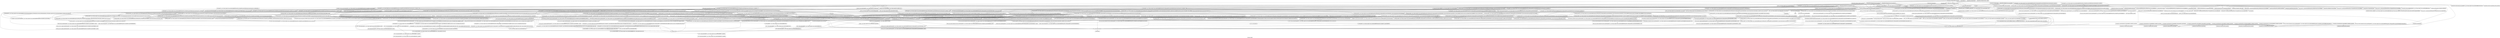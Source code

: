 digraph "Call graph: update.ll" {
	label="Call graph: update.ll";

	Node0x556b44b27c00 [shape=record,label="{_ZN9LAMMPS_NS6UpdateC2EPNS_6LAMMPSE}"];
	Node0x556b44b27c00 -> Node0x556b44aae8e0;
	Node0x556b44b27c00 -> Node0x556b44b57460;
	Node0x556b44b27c00 -> Node0x556b44b45670;
	Node0x556b44b27c00 -> Node0x556b44bbce70;
	Node0x556b44b27c00 -> Node0x556b44b82270;
	Node0x556b44b27c00 -> Node0x556b44b61780;
	Node0x556b44b27c00 -> Node0x556b44a33d10;
	Node0x556b44b27c00 -> Node0x556b44a344a0;
	Node0x556b44b27c00 -> Node0x556b44a34a60;
	Node0x556b44b27c00 -> Node0x556b44a368a0;
	Node0x556b44b27c00 -> Node0x556b44a31d10;
	Node0x556b44b27c00 -> Node0x556b44a34f50;
	Node0x556b44b27c00 -> Node0x556b44a32ad0;
	Node0x556b44b27c00 -> Node0x556b44a34430;
	Node0x556b44b27c00 -> Node0x556b44a33d80;
	Node0x556b44a33d80 [shape=record,label="{_ZNSt3mapINSt7__cxx1112basic_stringIcSt11char_traitsIcESaIcEEEPFPN9LAMMPS_NS3MinEPNS6_6LAMMPSEESt4lessIS5_ESaISt4pairIKS5_SC_EEEC2Ev}"];
	Node0x556b44a33d80 -> Node0x556b44a540d0;
	Node0x556b44a34430 [shape=record,label="{_ZNSt3mapINSt7__cxx1112basic_stringIcSt11char_traitsIcESaIcEEEPFPN9LAMMPS_NS3MinEPNS6_6LAMMPSEESt4lessIS5_ESaISt4pairIKS5_SC_EEEixEOS5_}"];
	Node0x556b44a34430 -> Node0x556b44a56030;
	Node0x556b44a34430 -> Node0x556b44aa4690;
	Node0x556b44a34430 -> Node0x556b44a57030;
	Node0x556b44a34430 -> Node0x556b44a579f0;
	Node0x556b44a34430 -> Node0x556b44a58010;
	Node0x556b44a34430 -> Node0x556b44a36920;
	Node0x556b44a34430 -> Node0x556b44a586f0;
	Node0x556b44a34430 -> Node0x556b44a36810;
	Node0x556b44a34430 -> Node0x556b44a5a230;
	Node0x556b44a34430 -> Node0x556b44bf8de0;
	Node0x556b44aae8e0 [shape=record,label="{_ZN9LAMMPS_NS8PointersC2EPNS_6LAMMPSE}"];
	Node0x556b44b57460 [shape=record,label="{_ZN9LAMMPS_NS6Update9set_unitsEPKc}"];
	Node0x556b44b57460 -> Node0x556b44a36b20;
	Node0x556b44b57460 -> Node0x556b44a368a0;
	Node0x556b44b57460 -> Node0x556b44a34a60;
	Node0x556b44b57460 -> Node0x556b44be8ec0;
	Node0x556b44b57460 -> Node0x556b44a33d10;
	Node0x556b44b57460 -> Node0x556b44b61780;
	Node0x556b44b57460 -> Node0x556b44a35540;
	Node0x556b44b57460 -> Node0x556b44a32070;
	Node0x556b44b57460 -> Node0x556b44a31d90;
	Node0x556b44a5c9b0 [shape=record,label="{_ZL16minimize_creatorIN9LAMMPS_NS7MinFireEEPNS0_3MinEPNS0_6LAMMPSE}"];
	Node0x556b44a5c9b0 -> Node0x556b44b45670;
	Node0x556b44a5c9b0 -> Node0x556b44a5db90;
	Node0x556b44a5c9b0 -> Node0x556b44af6aa0;
	Node0x556b44a5ed70 [shape=record,label="{_ZL16minimize_creatorIN9LAMMPS_NS7MinHFTNEEPNS0_3MinEPNS0_6LAMMPSE}"];
	Node0x556b44a5ed70 -> Node0x556b44b45670;
	Node0x556b44a5ed70 -> Node0x556b44af2000;
	Node0x556b44a5ed70 -> Node0x556b44af6aa0;
	Node0x556b44be8c20 [shape=record,label="{__gxx_personality_v0}"];
	Node0x556b44b45670 [shape=record,label="{_Znwm}"];
	Node0x556b44bbce70 [shape=record,label="{llvm.memset.p0.i64}"];
	Node0x556b44b82270 [shape=record,label="{_ZNSt3mapINSt7__cxx1112basic_stringIcSt11char_traitsIcESaIcEEEPFPN9LAMMPS_NS9IntegrateEPNS6_6LAMMPSEiPPcESt4lessIS5_ESaISt4pairIKS5_SE_EEEC2Ev}"];
	Node0x556b44b82270 -> Node0x556b44a35160;
	Node0x556b44a36470 [shape=record,label="{_ZL17integrate_creatorIN9LAMMPS_NS5RespaEEPNS0_9IntegrateEPNS0_6LAMMPSEiPPc}"];
	Node0x556b44a36470 -> Node0x556b44b45670;
	Node0x556b44a36470 -> Node0x556b44baea50;
	Node0x556b44a36470 -> Node0x556b44af6aa0;
	Node0x556b44a344a0 [shape=record,label="{_ZNSt3mapINSt7__cxx1112basic_stringIcSt11char_traitsIcESaIcEEEPFPN9LAMMPS_NS9IntegrateEPNS6_6LAMMPSEiPPcESt4lessIS5_ESaISt4pairIKS5_SE_EEEixEOS5_}"];
	Node0x556b44a344a0 -> Node0x556b44b53300;
	Node0x556b44a344a0 -> Node0x556b44a36700;
	Node0x556b44a344a0 -> Node0x556b44a354b0;
	Node0x556b44a344a0 -> Node0x556b44a34b60;
	Node0x556b44a344a0 -> Node0x556b44a328a0;
	Node0x556b44a344a0 -> Node0x556b44a36920;
	Node0x556b44a344a0 -> Node0x556b44a34ce0;
	Node0x556b44a344a0 -> Node0x556b44a36810;
	Node0x556b44a344a0 -> Node0x556b44a369b0;
	Node0x556b44a344a0 -> Node0x556b44bf8de0;
	Node0x556b44a354b0 [shape=record,label="{_ZSteqRKSt17_Rb_tree_iteratorISt4pairIKNSt7__cxx1112basic_stringIcSt11char_traitsIcESaIcEEEPFPN9LAMMPS_NS9IntegrateEPNS8_6LAMMPSEiPPcEEESK_}"];
	Node0x556b44b61780 [shape=record,label="{_ZNSaIcEC1Ev}"];
	Node0x556b44a33d10 [shape=record,label="{_ZNSt7__cxx1112basic_stringIcSt11char_traitsIcESaIcEEC2IS3_EEPKcRKS3_}"];
	Node0x556b44a33d10 -> Node0x556b44bf8e60;
	Node0x556b44a33d10 -> Node0x556b44bf8f10;
	Node0x556b44a33d10 -> Node0x556b44bf8f90;
	Node0x556b44a33d10 -> Node0x556b44a4c870;
	Node0x556b44a33d10 -> Node0x556b44a953d0;
	Node0x556b44a34a60 [shape=record,label="{_ZNSt7__cxx1112basic_stringIcSt11char_traitsIcESaIcEED1Ev}"];
	Node0x556b44a368a0 [shape=record,label="{_ZNSaIcED1Ev}"];
	Node0x556b44a51910 [shape=record,label="{_ZL17integrate_creatorIN9LAMMPS_NS6VerletEEPNS0_9IntegrateEPNS0_6LAMMPSEiPPc}"];
	Node0x556b44a51910 -> Node0x556b44b45670;
	Node0x556b44a51910 -> Node0x556b44a53700;
	Node0x556b44a51910 -> Node0x556b44af6aa0;
	Node0x556b44a54d30 [shape=record,label="{_ZL16minimize_creatorIN9LAMMPS_NS5MinCGEEPNS0_3MinEPNS0_6LAMMPSE}"];
	Node0x556b44a54d30 -> Node0x556b44b45670;
	Node0x556b44a54d30 -> Node0x556b44a559c0;
	Node0x556b44a54d30 -> Node0x556b44af6aa0;
	Node0x556b44a5ae20 [shape=record,label="{_ZL16minimize_creatorIN9LAMMPS_NS13MinDeprecatedEEPNS0_3MinEPNS0_6LAMMPSE}"];
	Node0x556b44a5ae20 -> Node0x556b44b45670;
	Node0x556b44a5ae20 -> Node0x556b44a5bc50;
	Node0x556b44a5ae20 -> Node0x556b44af6aa0;
	Node0x556b44aa4690 [shape=record,label="{_ZNSt3mapINSt7__cxx1112basic_stringIcSt11char_traitsIcESaIcEEEPFPN9LAMMPS_NS3MinEPNS6_6LAMMPSEESt4lessIS5_ESaISt4pairIKS5_SC_EEE3endEv}"];
	Node0x556b44aa4690 -> Node0x556b44a9e330;
	Node0x556b44a57030 [shape=record,label="{_ZSteqRKSt17_Rb_tree_iteratorISt4pairIKNSt7__cxx1112basic_stringIcSt11char_traitsIcESaIcEEEPFPN9LAMMPS_NS3MinEPNS8_6LAMMPSEEEESI_}"];
	Node0x556b44a58010 [shape=record,label="{_ZNKSt17_Rb_tree_iteratorISt4pairIKNSt7__cxx1112basic_stringIcSt11char_traitsIcESaIcEEEPFPN9LAMMPS_NS3MinEPNS8_6LAMMPSEEEEdeEv}"];
	Node0x556b44a58010 -> Node0x556b44af4bc0;
	Node0x556b44a547f0 [shape=record,label="{_ZN9LAMMPS_NS6Update14reset_timestepEiPPc}"];
	Node0x556b44a547f0 -> Node0x556b44b61780;
	Node0x556b44a547f0 -> Node0x556b44a33d10;
	Node0x556b44a547f0 -> Node0x556b44a368a0;
	Node0x556b44a547f0 -> Node0x556b44a34a60;
	Node0x556b44a547f0 -> Node0x556b44aa0f90;
	Node0x556b44a547f0 -> Node0x556b44aa3080;
	Node0x556b44a547f0 -> Node0x556b44aa2170;
	Node0x556b44a547f0 -> Node0x556b44a36b20;
	Node0x556b44a547f0 -> Node0x556b44bffdf0;
	Node0x556b44a547f0 -> Node0x556b44bffd70;
	Node0x556b44a60760 [shape=record,label="{_ZL16minimize_creatorIN9LAMMPS_NS11MinQuickMinEEPNS0_3MinEPNS0_6LAMMPSE}"];
	Node0x556b44a60760 -> Node0x556b44b45670;
	Node0x556b44a60760 -> Node0x556b44a61940;
	Node0x556b44a60760 -> Node0x556b44af6aa0;
	Node0x556b44a67fe0 [shape=record,label="{_ZL16minimize_creatorIN9LAMMPS_NS5MinSDEEPNS0_3MinEPNS0_6LAMMPSE}"];
	Node0x556b44a67fe0 -> Node0x556b44b45670;
	Node0x556b44a67fe0 -> Node0x556b44a69240;
	Node0x556b44a67fe0 -> Node0x556b44af6aa0;
	Node0x556b44a32ad0 [shape=record,label="{_ZN9LAMMPS_NS6Update16create_integrateEiPPci}"];
	Node0x556b44a32ad0 -> Node0x556b44b61780;
	Node0x556b44a32ad0 -> Node0x556b44a33d10;
	Node0x556b44a32ad0 -> Node0x556b44a34a60;
	Node0x556b44a32ad0 -> Node0x556b44a35540;
	Node0x556b44a32ad0 -> Node0x556b44a31d90;
	Node0x556b44a32ad0 -> Node0x556b44a775d0;
	Node0x556b44a32ad0 -> Node0x556b44a368a0;
	Node0x556b44a32ad0 -> Node0x556b44a79bc0;
	Node0x556b44a32ad0 -> Node0x556b44a6d800;
	Node0x556b44a32ad0 -> Node0x556b44a32070;
	Node0x556b44a34f50 [shape=record,label="{_ZN9LAMMPS_NS6Update15create_minimizeEiPPci}"];
	Node0x556b44a34f50 -> Node0x556b44b61780;
	Node0x556b44a34f50 -> Node0x556b44a33d10;
	Node0x556b44a34f50 -> Node0x556b44a34a60;
	Node0x556b44a34f50 -> Node0x556b44a35540;
	Node0x556b44a34f50 -> Node0x556b44a31d90;
	Node0x556b44a34f50 -> Node0x556b44a775d0;
	Node0x556b44a34f50 -> Node0x556b44a368a0;
	Node0x556b44a34f50 -> Node0x556b44a79bc0;
	Node0x556b44a34f50 -> Node0x556b44ac3830;
	Node0x556b44a34f50 -> Node0x556b44a32070;
	Node0x556b44a7a8d0 [shape=record,label="{_ZN9LAMMPS_NS6UpdateD2Ev}"];
	Node0x556b44a7a8d0 -> Node0x556b44a32070;
	Node0x556b44a7a8d0 -> Node0x556b44a31d10;
	Node0x556b44a7a8d0 -> Node0x556b44af6aa0;
	Node0x556b44a7a8d0 -> Node0x556b44a7bcd0;
	Node0x556b44a7a8d0 -> Node0x556b44abae00;
	Node0x556b44a32070 [shape=record,label="{_ZdaPv}"];
	Node0x556b44a7bcd0 [shape=record,label="{_ZNSt3mapINSt7__cxx1112basic_stringIcSt11char_traitsIcESaIcEEEPFPN9LAMMPS_NS3MinEPNS6_6LAMMPSEESt4lessIS5_ESaISt4pairIKS5_SC_EEED2Ev}"];
	Node0x556b44a7bcd0 -> Node0x556b44a7d1e0;
	Node0x556b44abae00 [shape=record,label="{_ZNSt3mapINSt7__cxx1112basic_stringIcSt11char_traitsIcESaIcEEEPFPN9LAMMPS_NS9IntegrateEPNS6_6LAMMPSEiPPcESt4lessIS5_ESaISt4pairIKS5_SE_EEED2Ev}"];
	Node0x556b44abae00 -> Node0x556b44a52020;
	Node0x556b44af6aa0 [shape=record,label="{_ZdlPv}"];
	Node0x556b44a49420 [shape=record,label="{_ZN9LAMMPS_NS6UpdateD0Ev}"];
	Node0x556b44a49420 -> Node0x556b44af6aa0;
	Node0x556b44a7ffd0 [shape=record,label="{_ZN9LAMMPS_NS6Update4initEv}"];
	Node0x556b44a36b20 [shape=record,label="{strcmp}"];
	Node0x556b44a31d90 [shape=record,label="{_ZN9LAMMPS_NS5Error3allERKNSt7__cxx1112basic_stringIcSt11char_traitsIcESaIcEEEiS8_}"];
	Node0x556b44a35540 [shape=record,label="{_ZN9LAMMPS_NS5utils6strdupERKNSt7__cxx1112basic_stringIcSt11char_traitsIcESaIcEEE}"];
	Node0x556b44be8ec0 [shape=record,label="{_ZN9LAMMPS_NS5Error7warningIJRdS2_RPcEEEvRKNSt7__cxx1112basic_stringIcSt11char_traitsIcESaIcEEEiSC_DpOT_}"];
	Node0x556b44be8ec0 -> Node0x556b44a84e60;
	Node0x556b44be8ec0 -> Node0x556b44a9b9f0;
	Node0x556b44be8ec0 -> Node0x556b44a87d90;
	Node0x556b44a6d800 [shape=record,label="{_ZN9LAMMPS_NS6Update13new_integrateEPciPS1_iRi}"];
	Node0x556b44a6d800 -> Node0x556b44a79bc0;
	Node0x556b44a6d800 -> Node0x556b44b61780;
	Node0x556b44a6d800 -> Node0x556b44a33d10;
	Node0x556b44a6d800 -> Node0x556b44a91200;
	Node0x556b44a6d800 -> Node0x556b44a368a0;
	Node0x556b44a6d800 -> Node0x556b44a91bd0;
	Node0x556b44a6d800 -> Node0x556b44a34a60;
	Node0x556b44a6d800 -> Node0x556b44a31d90;
	Node0x556b44a6d800 -> Node0x556b44bf9d00;
	Node0x556b44a6d800 -> Node0x556b44a36700;
	Node0x556b44a6d800 -> Node0x556b44bf9d80;
	Node0x556b44a6d800 -> Node0x556b44bf9e00;
	Node0x556b44a6d800 -> Node0x556b44a344a0;
	Node0x556b44a775d0 [shape=record,label="{_ZNSt7__cxx1112basic_stringIcSt11char_traitsIcESaIcEEpLEPKc}"];
	Node0x556b44a79bc0 [shape=record,label="{_ZNK9LAMMPS_NS6LAMMPS15non_pair_suffixEv}"];
	Node0x556b44a91bd0 [shape=record,label="{_ZStplIcSt11char_traitsIcESaIcEENSt7__cxx1112basic_stringIT_T0_T1_EEOS8_PKS5_}"];
	Node0x556b44a91bd0 -> Node0x556b44a935b0;
	Node0x556b44a91bd0 -> Node0x556b44a94b70;
	Node0x556b44a91200 [shape=record,label="{_ZStplIcSt11char_traitsIcESaIcEENSt7__cxx1112basic_stringIT_T0_T1_EEPKS5_OS8_}"];
	Node0x556b44a91200 -> Node0x556b44a95fe0;
	Node0x556b44a91200 -> Node0x556b44a94b70;
	Node0x556b44bf9d80 [shape=record,label="{_ZStneRKSt17_Rb_tree_iteratorISt4pairIKNSt7__cxx1112basic_stringIcSt11char_traitsIcESaIcEEEPFPN9LAMMPS_NS9IntegrateEPNS8_6LAMMPSEiPPcEEESK_}"];
	Node0x556b44bf9d00 [shape=record,label="{_ZNSt3mapINSt7__cxx1112basic_stringIcSt11char_traitsIcESaIcEEEPFPN9LAMMPS_NS9IntegrateEPNS6_6LAMMPSEiPPcESt4lessIS5_ESaISt4pairIKS5_SE_EEE4findERSI_}"];
	Node0x556b44bf9d00 -> Node0x556b44a9a7f0;
	Node0x556b44a36700 [shape=record,label="{_ZNSt3mapINSt7__cxx1112basic_stringIcSt11char_traitsIcESaIcEEEPFPN9LAMMPS_NS9IntegrateEPNS6_6LAMMPSEiPPcESt4lessIS5_ESaISt4pairIKS5_SE_EEE3endEv}"];
	Node0x556b44a36700 -> Node0x556b44a9ab80;
	Node0x556b44bf9e00 [shape=record,label="{_ZNSt3mapINSt7__cxx1112basic_stringIcSt11char_traitsIcESaIcEEEPFPN9LAMMPS_NS9IntegrateEPNS6_6LAMMPSEiPPcESt4lessIS5_ESaISt4pairIKS5_SE_EEEixERSI_}"];
	Node0x556b44bf9e00 -> Node0x556b44b53300;
	Node0x556b44bf9e00 -> Node0x556b44a36700;
	Node0x556b44bf9e00 -> Node0x556b44a354b0;
	Node0x556b44bf9e00 -> Node0x556b44a34b60;
	Node0x556b44bf9e00 -> Node0x556b44a328a0;
	Node0x556b44bf9e00 -> Node0x556b44a36920;
	Node0x556b44bf9e00 -> Node0x556b44a34ce0;
	Node0x556b44bf9e00 -> Node0x556b44a9b6b0;
	Node0x556b44bf9e00 -> Node0x556b44a9c400;
	Node0x556b44bf9e00 -> Node0x556b44bf8de0;
	Node0x556b44ac3830 [shape=record,label="{_ZN9LAMMPS_NS6Update12new_minimizeEPciPS1_iRi}"];
	Node0x556b44ac3830 -> Node0x556b44a79bc0;
	Node0x556b44ac3830 -> Node0x556b44b61780;
	Node0x556b44ac3830 -> Node0x556b44a33d10;
	Node0x556b44ac3830 -> Node0x556b44a91200;
	Node0x556b44ac3830 -> Node0x556b44a368a0;
	Node0x556b44ac3830 -> Node0x556b44a91bd0;
	Node0x556b44ac3830 -> Node0x556b44a34a60;
	Node0x556b44ac3830 -> Node0x556b44a31d90;
	Node0x556b44ac3830 -> Node0x556b44bfee50;
	Node0x556b44ac3830 -> Node0x556b44aa4690;
	Node0x556b44ac3830 -> Node0x556b44bfeed0;
	Node0x556b44ac3830 -> Node0x556b44bfef50;
	Node0x556b44ac3830 -> Node0x556b44a34430;
	Node0x556b44bfeed0 [shape=record,label="{_ZStneRKSt17_Rb_tree_iteratorISt4pairIKNSt7__cxx1112basic_stringIcSt11char_traitsIcESaIcEEEPFPN9LAMMPS_NS3MinEPNS8_6LAMMPSEEEESI_}"];
	Node0x556b44bfef50 [shape=record,label="{_ZNSt3mapINSt7__cxx1112basic_stringIcSt11char_traitsIcESaIcEEEPFPN9LAMMPS_NS3MinEPNS6_6LAMMPSEESt4lessIS5_ESaISt4pairIKS5_SC_EEEixERSG_}"];
	Node0x556b44bfef50 -> Node0x556b44a56030;
	Node0x556b44bfef50 -> Node0x556b44aa4690;
	Node0x556b44bfef50 -> Node0x556b44a57030;
	Node0x556b44bfef50 -> Node0x556b44a579f0;
	Node0x556b44bfef50 -> Node0x556b44a58010;
	Node0x556b44bfef50 -> Node0x556b44a36920;
	Node0x556b44bfef50 -> Node0x556b44a586f0;
	Node0x556b44bfef50 -> Node0x556b44a9b6b0;
	Node0x556b44bfef50 -> Node0x556b44aa0380;
	Node0x556b44bfef50 -> Node0x556b44bf8de0;
	Node0x556b44bfee50 [shape=record,label="{_ZNSt3mapINSt7__cxx1112basic_stringIcSt11char_traitsIcESaIcEEEPFPN9LAMMPS_NS3MinEPNS6_6LAMMPSEESt4lessIS5_ESaISt4pairIKS5_SC_EEE4findERSG_}"];
	Node0x556b44bfee50 -> Node0x556b44a9da80;
	Node0x556b44bfe770 [shape=record,label="{_ZNSt8_Rb_treeINSt7__cxx1112basic_stringIcSt11char_traitsIcESaIcEEESt4pairIKS5_PFPN9LAMMPS_NS9IntegrateEPNS8_6LAMMPSEiPPcEESt10_Select1stISH_ESt4lessIS5_ESaISH_EE11_M_leftmostEv}"];
	Node0x556b44bfe7f0 [shape=record,label="{_ZNSt4pairIPSt18_Rb_tree_node_baseS1_EC2IRS1_S4_TnNSt9enable_ifIXaaclsr5_PCCPE22_MoveConstructiblePairIT_T0_EEclsr5_PCCPE30_ImplicitlyMoveConvertiblePairIS6_S7_EEEbE4typeELb1EEEOS6_OS7_}"];
	Node0x556b44b4d6b0 [shape=record,label="{_ZNSt8_Rb_treeINSt7__cxx1112basic_stringIcSt11char_traitsIcESaIcEEESt4pairIKS5_PFPN9LAMMPS_NS9IntegrateEPNS8_6LAMMPSEiPPcEESt10_Select1stISH_ESt4lessIS5_ESaISH_EE5beginEv}"];
	Node0x556b44b4d6b0 -> Node0x556b44bfce40;
	Node0x556b44b4d970 [shape=record,label="{_ZNSt4pairIPSt18_Rb_tree_node_baseS1_EC2IRPSt13_Rb_tree_nodeIS_IKNSt7__cxx1112basic_stringIcSt11char_traitsIcESaIcEEEPFPN9LAMMPS_NS9IntegrateEPNSC_6LAMMPSEiPPcEEERS1_TnNSt9enable_ifIXaaclsr5_PCCPE22_MoveConstructiblePairIT_T0_EEclsr5_PCCPE30_ImplicitlyMoveConvertiblePairISR_SS_EEEbE4typeELb1EEEOSR_OSS_}"];
	Node0x556b44b4ec30 [shape=record,label="{_ZSt18_Rb_tree_decrementPSt18_Rb_tree_node_base}"];
	Node0x556b44b4f8d0 [shape=record,label="{_ZSt18_Rb_tree_incrementPSt18_Rb_tree_node_base}"];
	Node0x556b44b3df30 [shape=record,label="{_ZSt29_Rb_tree_insert_and_rebalancebPSt18_Rb_tree_node_baseS0_RS_}"];
	Node0x556b44bfcf40 [shape=record,label="{_ZNSt5tupleIJONSt7__cxx1112basic_stringIcSt11char_traitsIcESaIcEEEEEC2IJS5_ETnNSt9enable_ifIXaaaaclsr4_TMCIDpT_EE23_MoveConstructibleTupleISB_EEclsr4_TMCISB_EE31_ImplicitlyMoveConvertibleTupleISB_EEgesZT_Li1EEbE4typeELb1EEEDpOSA_}"];
	Node0x556b44bfcf40 -> Node0x556b44b51140;
	Node0x556b44b51140 [shape=record,label="{_ZNSt11_Tuple_implILm0EJONSt7__cxx1112basic_stringIcSt11char_traitsIcESaIcEEEEEC2IS5_EEOT_}"];
	Node0x556b44b51140 -> Node0x556b44b49630;
	Node0x556b44baea50 [shape=record,label="{_ZN9LAMMPS_NS5RespaC1EPNS_6LAMMPSEiPPc}"];
	Node0x556b44a53700 [shape=record,label="{_ZN9LAMMPS_NS6VerletC1EPNS_6LAMMPSEiPPc}"];
	Node0x556b44a56030 [shape=record,label="{_ZNSt3mapINSt7__cxx1112basic_stringIcSt11char_traitsIcESaIcEEEPFPN9LAMMPS_NS3MinEPNS6_6LAMMPSEESt4lessIS5_ESaISt4pairIKS5_SC_EEE11lower_boundERSG_}"];
	Node0x556b44a56030 -> Node0x556b44b53210;
	Node0x556b44a579f0 [shape=record,label="{_ZNKSt3mapINSt7__cxx1112basic_stringIcSt11char_traitsIcESaIcEEEPFPN9LAMMPS_NS3MinEPNS6_6LAMMPSEESt4lessIS5_ESaISt4pairIKS5_SC_EEE8key_compEv}"];
	Node0x556b44a579f0 -> Node0x556b44b50a10;
	Node0x556b44a5a230 [shape=record,label="{_ZNSt8_Rb_treeINSt7__cxx1112basic_stringIcSt11char_traitsIcESaIcEEESt4pairIKS5_PFPN9LAMMPS_NS3MinEPNS8_6LAMMPSEEESt10_Select1stISF_ESt4lessIS5_ESaISF_EE22_M_emplace_hint_uniqueIJRKSt21piecewise_construct_tSt5tupleIJOS5_EESQ_IJEEEEESt17_Rb_tree_iteratorISF_ESt23_Rb_tree_const_iteratorISF_EDpOT_}"];
	Node0x556b44a5a230 -> Node0x556b44b54ae0;
	Node0x556b44a5a230 -> Node0x556b44bf8de0;
	Node0x556b44a5a230 -> Node0x556b44b578a0;
	Node0x556b44a5a230 -> Node0x556b44b58df0;
	Node0x556b44a5a230 -> Node0x556b44b5a440;
	Node0x556b44a5a230 -> Node0x556b44addcd0;
	Node0x556b44a5a230 -> Node0x556b44aedf80;
	Node0x556b44a5a230 -> Node0x556b44b17090;
	Node0x556b44a5a230 -> Node0x556b44acb620;
	Node0x556b44a5a230 -> Node0x556b44b5b2a0;
	Node0x556b44a5a230 -> Node0x556b44b17830;
	Node0x556b44a5a230 -> Node0x556b44bfcec0;
	Node0x556b44aa0f90 [shape=record,label="{_ZN9LAMMPS_NS5utils16missing_cmd_argsERKNSt7__cxx1112basic_stringIcSt11char_traitsIcESaIcEEEiS8_PNS_5ErrorE}"];
	Node0x556b44bffdf0 [shape=record,label="{_ZN9LAMMPS_NS6Update14reset_timestepElb}"];
	Node0x556b44bffdf0 -> Node0x556b44b61780;
	Node0x556b44bffdf0 -> Node0x556b44a33d10;
	Node0x556b44bffdf0 -> Node0x556b44ab13f0;
	Node0x556b44bffdf0 -> Node0x556b44ab03e0;
	Node0x556b44bffdf0 -> Node0x556b44a31d90;
	Node0x556b44bffdf0 -> Node0x556b44a34a60;
	Node0x556b44bffdf0 -> Node0x556b44a368a0;
	Node0x556b44bffdf0 -> Node0x556b44aba4e0;
	Node0x556b44bffdf0 -> Node0x556b44aaedc0;
	Node0x556b44bffdf0 -> Node0x556b44aa3ba0;
	Node0x556b44bffdf0 -> Node0x556b44aa6630;
	Node0x556b44bffdf0 -> Node0x556b44aa5800;
	Node0x556b44bffdf0 -> Node0x556b44aa5c70;
	Node0x556b44bffdf0 -> Node0x556b44b01030;
	Node0x556b44bffdf0 -> Node0x556b44aa6e20;
	Node0x556b44bffdf0 -> Node0x556b44aa7e70;
	Node0x556b44bffdf0 -> Node0x556b44aadac0;
	Node0x556b44bffdf0 -> Node0x556b44aacec0;
	Node0x556b44bffdf0 -> Node0x556b44aaa4f0;
	Node0x556b44bffdf0 -> Node0x556b44aa99b0;
	Node0x556b44bffdf0 -> Node0x556b44aa3080;
	Node0x556b44bffdf0 -> Node0x556b44aa89d0;
	Node0x556b44bffd70 [shape=record,label="{_ZN9LAMMPS_NS5utils8bnumericEPKciS2_bPNS_6LAMMPSE}"];
	Node0x556b44aa2170 [shape=record,label="{_ZN9LAMMPS_NS5utils7numericEPKciS2_bPNS_6LAMMPSE}"];
	Node0x556b44aa3080 [shape=record,label="{_ZN9LAMMPS_NS5Error3allIJRPcEEEvRKNSt7__cxx1112basic_stringIcSt11char_traitsIcESaIcEEEiSB_DpOT_}"];
	Node0x556b44aa3080 -> Node0x556b44a84e60;
	Node0x556b44aa3080 -> Node0x556b44ab2bd0;
	Node0x556b44aa3080 -> Node0x556b44ab4400;
	Node0x556b44b1ad50 [shape=record,label="{_ZSt10__distanceIPKcENSt15iterator_traitsIT_E15difference_typeES3_S3_St26random_access_iterator_tag}"];
	Node0x556b44b19190 [shape=record,label="{_ZSt19__iterator_categoryIPKcENSt15iterator_traitsIT_E17iterator_categoryERKS3_}"];
	Node0x556b44b04fb0 [shape=record,label="{_ZN9__gnu_cxx11char_traitsIcE6lengthEPKc}"];
	Node0x556b44b04fb0 -> Node0x556b44b1eea0;
	Node0x556b44aa3ba0 [shape=record,label="{_ZN9LAMMPS_NS6Update11update_timeEv}"];
	Node0x556b44aa3ba0 -> Node0x556b44ab5850;
	Node0x556b44aa6630 [shape=record,label="{_ZN9LAMMPS_NS6Output14reset_timestepEl}"];
	Node0x556b44aa5800 [shape=record,label="{_ZN9LAMMPS_NS6Modify12get_fix_listEv}"];
	Node0x556b44aa5c70 [shape=record,label="{_ZNKSt6vectorIPN9LAMMPS_NS3FixESaIS2_EE5beginEv}"];
	Node0x556b44aa5c70 -> Node0x556b44ab6f40;
	Node0x556b44b01030 [shape=record,label="{_ZNKSt6vectorIPN9LAMMPS_NS3FixESaIS2_EE3endEv}"];
	Node0x556b44b01030 -> Node0x556b44ab6f40;
	Node0x556b44aa6e20 [shape=record,label="{_ZN9__gnu_cxxneIPKPN9LAMMPS_NS3FixESt6vectorIS3_SaIS3_EEEEbRKNS_17__normal_iteratorIT_T0_EESE_}"];
	Node0x556b44aa6e20 -> Node0x556b44ab8bb0;
	Node0x556b44aa7e70 [shape=record,label="{_ZNK9__gnu_cxx17__normal_iteratorIPKPN9LAMMPS_NS3FixESt6vectorIS3_SaIS3_EEEdeEv}"];
	Node0x556b44aa89d0 [shape=record,label="{_ZN9__gnu_cxx17__normal_iteratorIPKPN9LAMMPS_NS3FixESt6vectorIS3_SaIS3_EEEppEv}"];
	Node0x556b44aa99b0 [shape=record,label="{_ZN9LAMMPS_NS6Modify16get_compute_listEv}"];
	Node0x556b44aaa4f0 [shape=record,label="{_ZNKSt6vectorIPN9LAMMPS_NS7ComputeESaIS2_EE5beginEv}"];
	Node0x556b44aaa4f0 -> Node0x556b44abaac0;
	Node0x556b44aacec0 [shape=record,label="{_ZNKSt6vectorIPN9LAMMPS_NS7ComputeESaIS2_EE3endEv}"];
	Node0x556b44aacec0 -> Node0x556b44abaac0;
	Node0x556b44aadac0 [shape=record,label="{_ZN9__gnu_cxxneIPKPN9LAMMPS_NS7ComputeESt6vectorIS3_SaIS3_EEEEbRKNS_17__normal_iteratorIT_T0_EESE_}"];
	Node0x556b44aadac0 -> Node0x556b44abdc20;
	Node0x556b44aaedc0 [shape=record,label="{_ZNK9__gnu_cxx17__normal_iteratorIPKPN9LAMMPS_NS7ComputeESt6vectorIS3_SaIS3_EEEdeEv}"];
	Node0x556b44aba4e0 [shape=record,label="{_ZN9LAMMPS_NS7Compute9clearstepEv}"];
	Node0x556b44ab03e0 [shape=record,label="{_ZN9__gnu_cxx17__normal_iteratorIPKPN9LAMMPS_NS7ComputeESt6vectorIS3_SaIS3_EEEppEv}"];
	Node0x556b44ab13f0 [shape=record,label="{_ZN9LAMMPS_NS8Neighbor14reset_timestepEl}"];
	Node0x556b44ab5850 [shape=record,label="{llvm.fmuladd.f64}"];
	Node0x556b44ac0d70 [shape=record,label="{_ZN9LAMMPS_NS6Update12memory_usageEv}"];
	Node0x556b44a31d10 [shape=record,label="{_ZN9LAMMPS_NS8PointersD2Ev}"];
	Node0x556b44ac2160 [shape=record,label="{_ZN9LAMMPS_NS8PointersD0Ev}"];
	Node0x556b44ac2160 -> Node0x556b44a31d10;
	Node0x556b44ac2160 -> Node0x556b44af6aa0;
	Node0x556b44a35160 [shape=record,label="{_ZNSt8_Rb_treeINSt7__cxx1112basic_stringIcSt11char_traitsIcESaIcEEESt4pairIKS5_PFPN9LAMMPS_NS9IntegrateEPNS8_6LAMMPSEiPPcEESt10_Select1stISH_ESt4lessIS5_ESaISH_EEC2Ev}"];
	Node0x556b44a35160 -> Node0x556b44ac3990;
	Node0x556b44ac3990 [shape=record,label="{_ZNSt8_Rb_treeINSt7__cxx1112basic_stringIcSt11char_traitsIcESaIcEEESt4pairIKS5_PFPN9LAMMPS_NS9IntegrateEPNS8_6LAMMPSEiPPcEESt10_Select1stISH_ESt4lessIS5_ESaISH_EE13_Rb_tree_implISL_Lb1EEC2Ev}"];
	Node0x556b44ac3990 -> Node0x556b44ac4ce0;
	Node0x556b44ac3990 -> Node0x556b44ac6080;
	Node0x556b44ac3990 -> Node0x556b44ac8400;
	Node0x556b44ac6080 [shape=record,label="{_ZNSt20_Rb_tree_key_compareISt4lessINSt7__cxx1112basic_stringIcSt11char_traitsIcESaIcEEEEEC2Ev}"];
	Node0x556b44ac4ce0 [shape=record,label="{_ZNSaISt13_Rb_tree_nodeISt4pairIKNSt7__cxx1112basic_stringIcSt11char_traitsIcESaIcEEEPFPN9LAMMPS_NS9IntegrateEPNS8_6LAMMPSEiPPcEEEEC2Ev}"];
	Node0x556b44ac4ce0 -> Node0x556b44ac7ae0;
	Node0x556b44ac8400 [shape=record,label="{_ZNSt15_Rb_tree_headerC2Ev}"];
	Node0x556b44ac8400 -> Node0x556b44ac9390;
	Node0x556b44ac8400 -> Node0x556b44acb620;
	Node0x556b44ac7ae0 [shape=record,label="{_ZN9__gnu_cxx13new_allocatorISt13_Rb_tree_nodeISt4pairIKNSt7__cxx1112basic_stringIcSt11char_traitsIcESaIcEEEPFPN9LAMMPS_NS9IntegrateEPNSA_6LAMMPSEiPPcEEEEC2Ev}"];
	Node0x556b44ac9390 [shape=record,label="{_ZNSt15_Rb_tree_header8_M_resetEv}"];
	Node0x556b44acb620 [shape=record,label="{__clang_call_terminate}"];
	Node0x556b44acb620 -> Node0x556b44addcd0;
	Node0x556b44acb620 -> Node0x556b44acd710;
	Node0x556b44addcd0 [shape=record,label="{__cxa_begin_catch}"];
	Node0x556b44acd710 [shape=record,label="{_ZSt9terminatev}"];
	Node0x556b44a540d0 [shape=record,label="{_ZNSt8_Rb_treeINSt7__cxx1112basic_stringIcSt11char_traitsIcESaIcEEESt4pairIKS5_PFPN9LAMMPS_NS3MinEPNS8_6LAMMPSEEESt10_Select1stISF_ESt4lessIS5_ESaISF_EEC2Ev}"];
	Node0x556b44a540d0 -> Node0x556b44ad2760;
	Node0x556b44ad2760 [shape=record,label="{_ZNSt8_Rb_treeINSt7__cxx1112basic_stringIcSt11char_traitsIcESaIcEEESt4pairIKS5_PFPN9LAMMPS_NS3MinEPNS8_6LAMMPSEEESt10_Select1stISF_ESt4lessIS5_ESaISF_EE13_Rb_tree_implISJ_Lb1EEC2Ev}"];
	Node0x556b44ad2760 -> Node0x556b44ad1da0;
	Node0x556b44ad2760 -> Node0x556b44ac6080;
	Node0x556b44ad2760 -> Node0x556b44ac8400;
	Node0x556b44ad3430 [shape=record,label="{_ZN9__gnu_cxx13new_allocatorISt13_Rb_tree_nodeISt4pairIKNSt7__cxx1112basic_stringIcSt11char_traitsIcESaIcEEEPFPN9LAMMPS_NS3MinEPNSA_6LAMMPSEEEEEC2Ev}"];
	Node0x556b44ad1da0 [shape=record,label="{_ZNSaISt13_Rb_tree_nodeISt4pairIKNSt7__cxx1112basic_stringIcSt11char_traitsIcESaIcEEEPFPN9LAMMPS_NS3MinEPNS8_6LAMMPSEEEEEC2Ev}"];
	Node0x556b44ad1da0 -> Node0x556b44ad3430;
	Node0x556b44a52020 [shape=record,label="{_ZNSt8_Rb_treeINSt7__cxx1112basic_stringIcSt11char_traitsIcESaIcEEESt4pairIKS5_PFPN9LAMMPS_NS9IntegrateEPNS8_6LAMMPSEiPPcEESt10_Select1stISH_ESt4lessIS5_ESaISH_EED2Ev}"];
	Node0x556b44a52020 -> Node0x556b44ad3c60;
	Node0x556b44a52020 -> Node0x556b44ad56a0;
	Node0x556b44a52020 -> Node0x556b44ad78d0;
	Node0x556b44a52020 -> Node0x556b44acb620;
	Node0x556b44ad56a0 [shape=record,label="{_ZNSt8_Rb_treeINSt7__cxx1112basic_stringIcSt11char_traitsIcESaIcEEESt4pairIKS5_PFPN9LAMMPS_NS9IntegrateEPNS8_6LAMMPSEiPPcEESt10_Select1stISH_ESt4lessIS5_ESaISH_EE8_M_eraseEPSt13_Rb_tree_nodeISH_E}"];
	Node0x556b44ad56a0 -> Node0x556b44ad89e0;
	Node0x556b44ad56a0 -> Node0x556b44ad56a0;
	Node0x556b44ad56a0 -> Node0x556b44ad9260;
	Node0x556b44ad56a0 -> Node0x556b44ab8370;
	Node0x556b44ad3c60 [shape=record,label="{_ZNSt8_Rb_treeINSt7__cxx1112basic_stringIcSt11char_traitsIcESaIcEEESt4pairIKS5_PFPN9LAMMPS_NS9IntegrateEPNS8_6LAMMPSEiPPcEESt10_Select1stISH_ESt4lessIS5_ESaISH_EE8_M_beginEv}"];
	Node0x556b44ad78d0 [shape=record,label="{_ZNSt8_Rb_treeINSt7__cxx1112basic_stringIcSt11char_traitsIcESaIcEEESt4pairIKS5_PFPN9LAMMPS_NS9IntegrateEPNS8_6LAMMPSEiPPcEESt10_Select1stISH_ESt4lessIS5_ESaISH_EE13_Rb_tree_implISL_Lb1EED2Ev}"];
	Node0x556b44ad78d0 -> Node0x556b44ada3c0;
	Node0x556b44ad89e0 [shape=record,label="{_ZNSt8_Rb_treeINSt7__cxx1112basic_stringIcSt11char_traitsIcESaIcEEESt4pairIKS5_PFPN9LAMMPS_NS9IntegrateEPNS8_6LAMMPSEiPPcEESt10_Select1stISH_ESt4lessIS5_ESaISH_EE8_S_rightEPSt18_Rb_tree_node_base}"];
	Node0x556b44ada3c0 [shape=record,label="{_ZNSaISt13_Rb_tree_nodeISt4pairIKNSt7__cxx1112basic_stringIcSt11char_traitsIcESaIcEEEPFPN9LAMMPS_NS9IntegrateEPNS8_6LAMMPSEiPPcEEEED2Ev}"];
	Node0x556b44ada3c0 -> Node0x556b44ae7540;
	Node0x556b44ad9260 [shape=record,label="{_ZNSt8_Rb_treeINSt7__cxx1112basic_stringIcSt11char_traitsIcESaIcEEESt4pairIKS5_PFPN9LAMMPS_NS9IntegrateEPNS8_6LAMMPSEiPPcEESt10_Select1stISH_ESt4lessIS5_ESaISH_EE7_S_leftEPSt18_Rb_tree_node_base}"];
	Node0x556b44ab8370 [shape=record,label="{_ZNSt8_Rb_treeINSt7__cxx1112basic_stringIcSt11char_traitsIcESaIcEEESt4pairIKS5_PFPN9LAMMPS_NS9IntegrateEPNS8_6LAMMPSEiPPcEESt10_Select1stISH_ESt4lessIS5_ESaISH_EE12_M_drop_nodeEPSt13_Rb_tree_nodeISH_E}"];
	Node0x556b44ab8370 -> Node0x556b44adbe50;
	Node0x556b44ab8370 -> Node0x556b44adc7c0;
	Node0x556b44adbe50 [shape=record,label="{_ZNSt8_Rb_treeINSt7__cxx1112basic_stringIcSt11char_traitsIcESaIcEEESt4pairIKS5_PFPN9LAMMPS_NS9IntegrateEPNS8_6LAMMPSEiPPcEESt10_Select1stISH_ESt4lessIS5_ESaISH_EE15_M_destroy_nodeEPSt13_Rb_tree_nodeISH_E}"];
	Node0x556b44adbe50 -> Node0x556b44add2a0;
	Node0x556b44adbe50 -> Node0x556b44adedb0;
	Node0x556b44adbe50 -> Node0x556b44adf8f0;
	Node0x556b44adbe50 -> Node0x556b44acb620;
	Node0x556b44adc7c0 [shape=record,label="{_ZNSt8_Rb_treeINSt7__cxx1112basic_stringIcSt11char_traitsIcESaIcEEESt4pairIKS5_PFPN9LAMMPS_NS9IntegrateEPNS8_6LAMMPSEiPPcEESt10_Select1stISH_ESt4lessIS5_ESaISH_EE11_M_put_nodeEPSt13_Rb_tree_nodeISH_E}"];
	Node0x556b44adc7c0 -> Node0x556b44add2a0;
	Node0x556b44adc7c0 -> Node0x556b44ae0770;
	Node0x556b44adc7c0 -> Node0x556b44acb620;
	Node0x556b44adf8f0 [shape=record,label="{_ZNSt16allocator_traitsISaISt13_Rb_tree_nodeISt4pairIKNSt7__cxx1112basic_stringIcSt11char_traitsIcESaIcEEEPFPN9LAMMPS_NS9IntegrateEPNS9_6LAMMPSEiPPcEEEEE7destroyISI_EEvRSK_PT_}"];
	Node0x556b44adf8f0 -> Node0x556b44ae1930;
	Node0x556b44add2a0 [shape=record,label="{_ZNSt8_Rb_treeINSt7__cxx1112basic_stringIcSt11char_traitsIcESaIcEEESt4pairIKS5_PFPN9LAMMPS_NS9IntegrateEPNS8_6LAMMPSEiPPcEESt10_Select1stISH_ESt4lessIS5_ESaISH_EE21_M_get_Node_allocatorEv}"];
	Node0x556b44adedb0 [shape=record,label="{_ZNSt13_Rb_tree_nodeISt4pairIKNSt7__cxx1112basic_stringIcSt11char_traitsIcESaIcEEEPFPN9LAMMPS_NS9IntegrateEPNS8_6LAMMPSEiPPcEEE9_M_valptrEv}"];
	Node0x556b44adedb0 -> Node0x556b44ae2f70;
	Node0x556b44ae1930 [shape=record,label="{_ZN9__gnu_cxx13new_allocatorISt13_Rb_tree_nodeISt4pairIKNSt7__cxx1112basic_stringIcSt11char_traitsIcESaIcEEEPFPN9LAMMPS_NS9IntegrateEPNSA_6LAMMPSEiPPcEEEE7destroyISJ_EEvPT_}"];
	Node0x556b44ae1930 -> Node0x556b44ae6020;
	Node0x556b44ae6020 [shape=record,label="{_ZNSt4pairIKNSt7__cxx1112basic_stringIcSt11char_traitsIcESaIcEEEPFPN9LAMMPS_NS9IntegrateEPNS7_6LAMMPSEiPPcEED2Ev}"];
	Node0x556b44ae6020 -> Node0x556b44a34a60;
	Node0x556b44ae2f70 [shape=record,label="{_ZN9__gnu_cxx16__aligned_membufISt4pairIKNSt7__cxx1112basic_stringIcSt11char_traitsIcESaIcEEEPFPN9LAMMPS_NS9IntegrateEPNS9_6LAMMPSEiPPcEEE6_M_ptrEv}"];
	Node0x556b44ae2f70 -> Node0x556b44ae5bc0;
	Node0x556b44ae5bc0 [shape=record,label="{_ZN9__gnu_cxx16__aligned_membufISt4pairIKNSt7__cxx1112basic_stringIcSt11char_traitsIcESaIcEEEPFPN9LAMMPS_NS9IntegrateEPNS9_6LAMMPSEiPPcEEE7_M_addrEv}"];
	Node0x556b44ae0770 [shape=record,label="{_ZNSt16allocator_traitsISaISt13_Rb_tree_nodeISt4pairIKNSt7__cxx1112basic_stringIcSt11char_traitsIcESaIcEEEPFPN9LAMMPS_NS9IntegrateEPNS9_6LAMMPSEiPPcEEEEE10deallocateERSK_PSJ_m}"];
	Node0x556b44ae0770 -> Node0x556b44ae65f0;
	Node0x556b44ae65f0 [shape=record,label="{_ZN9__gnu_cxx13new_allocatorISt13_Rb_tree_nodeISt4pairIKNSt7__cxx1112basic_stringIcSt11char_traitsIcESaIcEEEPFPN9LAMMPS_NS9IntegrateEPNSA_6LAMMPSEiPPcEEEE10deallocateEPSK_m}"];
	Node0x556b44ae65f0 -> Node0x556b44af6aa0;
	Node0x556b44ae7540 [shape=record,label="{_ZN9__gnu_cxx13new_allocatorISt13_Rb_tree_nodeISt4pairIKNSt7__cxx1112basic_stringIcSt11char_traitsIcESaIcEEEPFPN9LAMMPS_NS9IntegrateEPNSA_6LAMMPSEiPPcEEEED2Ev}"];
	Node0x556b44a7d1e0 [shape=record,label="{_ZNSt8_Rb_treeINSt7__cxx1112basic_stringIcSt11char_traitsIcESaIcEEESt4pairIKS5_PFPN9LAMMPS_NS3MinEPNS8_6LAMMPSEEESt10_Select1stISF_ESt4lessIS5_ESaISF_EED2Ev}"];
	Node0x556b44a7d1e0 -> Node0x556b44aea050;
	Node0x556b44a7d1e0 -> Node0x556b44aead80;
	Node0x556b44a7d1e0 -> Node0x556b44aebf50;
	Node0x556b44a7d1e0 -> Node0x556b44acb620;
	Node0x556b44aead80 [shape=record,label="{_ZNSt8_Rb_treeINSt7__cxx1112basic_stringIcSt11char_traitsIcESaIcEEESt4pairIKS5_PFPN9LAMMPS_NS3MinEPNS8_6LAMMPSEEESt10_Select1stISF_ESt4lessIS5_ESaISF_EE8_M_eraseEPSt13_Rb_tree_nodeISF_E}"];
	Node0x556b44aead80 -> Node0x556b44aec3e0;
	Node0x556b44aead80 -> Node0x556b44aead80;
	Node0x556b44aead80 -> Node0x556b44aadfb0;
	Node0x556b44aead80 -> Node0x556b44aedf80;
	Node0x556b44aea050 [shape=record,label="{_ZNSt8_Rb_treeINSt7__cxx1112basic_stringIcSt11char_traitsIcESaIcEEESt4pairIKS5_PFPN9LAMMPS_NS3MinEPNS8_6LAMMPSEEESt10_Select1stISF_ESt4lessIS5_ESaISF_EE8_M_beginEv}"];
	Node0x556b44aebf50 [shape=record,label="{_ZNSt8_Rb_treeINSt7__cxx1112basic_stringIcSt11char_traitsIcESaIcEEESt4pairIKS5_PFPN9LAMMPS_NS3MinEPNS8_6LAMMPSEEESt10_Select1stISF_ESt4lessIS5_ESaISF_EE13_Rb_tree_implISJ_Lb1EED2Ev}"];
	Node0x556b44aebf50 -> Node0x556b44af13f0;
	Node0x556b44aec3e0 [shape=record,label="{_ZNSt8_Rb_treeINSt7__cxx1112basic_stringIcSt11char_traitsIcESaIcEEESt4pairIKS5_PFPN9LAMMPS_NS3MinEPNS8_6LAMMPSEEESt10_Select1stISF_ESt4lessIS5_ESaISF_EE8_S_rightEPSt18_Rb_tree_node_base}"];
	Node0x556b44af13f0 [shape=record,label="{_ZNSaISt13_Rb_tree_nodeISt4pairIKNSt7__cxx1112basic_stringIcSt11char_traitsIcESaIcEEEPFPN9LAMMPS_NS3MinEPNS8_6LAMMPSEEEEED2Ev}"];
	Node0x556b44af13f0 -> Node0x556b44aff040;
	Node0x556b44aadfb0 [shape=record,label="{_ZNSt8_Rb_treeINSt7__cxx1112basic_stringIcSt11char_traitsIcESaIcEEESt4pairIKS5_PFPN9LAMMPS_NS3MinEPNS8_6LAMMPSEEESt10_Select1stISF_ESt4lessIS5_ESaISF_EE7_S_leftEPSt18_Rb_tree_node_base}"];
	Node0x556b44aedf80 [shape=record,label="{_ZNSt8_Rb_treeINSt7__cxx1112basic_stringIcSt11char_traitsIcESaIcEEESt4pairIKS5_PFPN9LAMMPS_NS3MinEPNS8_6LAMMPSEEESt10_Select1stISF_ESt4lessIS5_ESaISF_EE12_M_drop_nodeEPSt13_Rb_tree_nodeISF_E}"];
	Node0x556b44aedf80 -> Node0x556b44af16f0;
	Node0x556b44aedf80 -> Node0x556b44af3480;
	Node0x556b44af16f0 [shape=record,label="{_ZNSt8_Rb_treeINSt7__cxx1112basic_stringIcSt11char_traitsIcESaIcEEESt4pairIKS5_PFPN9LAMMPS_NS3MinEPNS8_6LAMMPSEEESt10_Select1stISF_ESt4lessIS5_ESaISF_EE15_M_destroy_nodeEPSt13_Rb_tree_nodeISF_E}"];
	Node0x556b44af16f0 -> Node0x556b44af47a0;
	Node0x556b44af16f0 -> Node0x556b44af4bc0;
	Node0x556b44af16f0 -> Node0x556b44af5740;
	Node0x556b44af16f0 -> Node0x556b44acb620;
	Node0x556b44af4bc0 [shape=record,label="{_ZNSt13_Rb_tree_nodeISt4pairIKNSt7__cxx1112basic_stringIcSt11char_traitsIcESaIcEEEPFPN9LAMMPS_NS3MinEPNS8_6LAMMPSEEEE9_M_valptrEv}"];
	Node0x556b44af4bc0 -> Node0x556b44af7170;
	Node0x556b44af3480 [shape=record,label="{_ZNSt8_Rb_treeINSt7__cxx1112basic_stringIcSt11char_traitsIcESaIcEEESt4pairIKS5_PFPN9LAMMPS_NS3MinEPNS8_6LAMMPSEEESt10_Select1stISF_ESt4lessIS5_ESaISF_EE11_M_put_nodeEPSt13_Rb_tree_nodeISF_E}"];
	Node0x556b44af3480 -> Node0x556b44af47a0;
	Node0x556b44af3480 -> Node0x556b44af8780;
	Node0x556b44af3480 -> Node0x556b44acb620;
	Node0x556b44af5740 [shape=record,label="{_ZNSt16allocator_traitsISaISt13_Rb_tree_nodeISt4pairIKNSt7__cxx1112basic_stringIcSt11char_traitsIcESaIcEEEPFPN9LAMMPS_NS3MinEPNS9_6LAMMPSEEEEEE7destroyISG_EEvRSI_PT_}"];
	Node0x556b44af5740 -> Node0x556b44af6830;
	Node0x556b44af47a0 [shape=record,label="{_ZNSt8_Rb_treeINSt7__cxx1112basic_stringIcSt11char_traitsIcESaIcEEESt4pairIKS5_PFPN9LAMMPS_NS3MinEPNS8_6LAMMPSEEESt10_Select1stISF_ESt4lessIS5_ESaISF_EE21_M_get_Node_allocatorEv}"];
	Node0x556b44af6830 [shape=record,label="{_ZN9__gnu_cxx13new_allocatorISt13_Rb_tree_nodeISt4pairIKNSt7__cxx1112basic_stringIcSt11char_traitsIcESaIcEEEPFPN9LAMMPS_NS3MinEPNSA_6LAMMPSEEEEE7destroyISH_EEvPT_}"];
	Node0x556b44af6830 -> Node0x556b44af8070;
	Node0x556b44af8070 [shape=record,label="{_ZNSt4pairIKNSt7__cxx1112basic_stringIcSt11char_traitsIcESaIcEEEPFPN9LAMMPS_NS3MinEPNS7_6LAMMPSEEED2Ev}"];
	Node0x556b44af8070 -> Node0x556b44a34a60;
	Node0x556b44af7170 [shape=record,label="{_ZN9__gnu_cxx16__aligned_membufISt4pairIKNSt7__cxx1112basic_stringIcSt11char_traitsIcESaIcEEEPFPN9LAMMPS_NS3MinEPNS9_6LAMMPSEEEE6_M_ptrEv}"];
	Node0x556b44af7170 -> Node0x556b44afa8e0;
	Node0x556b44afa8e0 [shape=record,label="{_ZN9__gnu_cxx16__aligned_membufISt4pairIKNSt7__cxx1112basic_stringIcSt11char_traitsIcESaIcEEEPFPN9LAMMPS_NS3MinEPNS9_6LAMMPSEEEE7_M_addrEv}"];
	Node0x556b44af8780 [shape=record,label="{_ZNSt16allocator_traitsISaISt13_Rb_tree_nodeISt4pairIKNSt7__cxx1112basic_stringIcSt11char_traitsIcESaIcEEEPFPN9LAMMPS_NS3MinEPNS9_6LAMMPSEEEEEE10deallocateERSI_PSH_m}"];
	Node0x556b44af8780 -> Node0x556b44b78250;
	Node0x556b44b78250 [shape=record,label="{_ZN9__gnu_cxx13new_allocatorISt13_Rb_tree_nodeISt4pairIKNSt7__cxx1112basic_stringIcSt11char_traitsIcESaIcEEEPFPN9LAMMPS_NS3MinEPNSA_6LAMMPSEEEEE10deallocateEPSI_m}"];
	Node0x556b44b78250 -> Node0x556b44af6aa0;
	Node0x556b44aff040 [shape=record,label="{_ZN9__gnu_cxx13new_allocatorISt13_Rb_tree_nodeISt4pairIKNSt7__cxx1112basic_stringIcSt11char_traitsIcESaIcEEEPFPN9LAMMPS_NS3MinEPNSA_6LAMMPSEEEEED2Ev}"];
	Node0x556b44a95fe0 [shape=record,label="{_ZNSt7__cxx1112basic_stringIcSt11char_traitsIcESaIcEE6insertEmPKc}"];
	Node0x556b44a94b70 [shape=record,label="{_ZNSt7__cxx1112basic_stringIcSt11char_traitsIcESaIcEEC1EOS4_}"];
	Node0x556b44bf8e60 [shape=record,label="{_ZNSt7__cxx1112basic_stringIcSt11char_traitsIcESaIcEE13_M_local_dataEv}"];
	Node0x556b44bf8f10 [shape=record,label="{_ZNSt7__cxx1112basic_stringIcSt11char_traitsIcESaIcEE12_Alloc_hiderC1EPcRKS3_}"];
	Node0x556b44a4c870 [shape=record,label="{_ZNSt7__cxx1112basic_stringIcSt11char_traitsIcESaIcEE12_M_constructIPKcEEvT_S8_}"];
	Node0x556b44a4c870 -> Node0x556b44b03030;
	Node0x556b44bf8f90 [shape=record,label="{_ZNSt11char_traitsIcE6lengthEPKc}"];
	Node0x556b44bf8f90 -> Node0x556b44b04fb0;
	Node0x556b44bf8f90 -> Node0x556b44b05e70;
	Node0x556b44a953d0 [shape=record,label="{_ZNSt7__cxx1112basic_stringIcSt11char_traitsIcESaIcEE12_Alloc_hiderD2Ev}"];
	Node0x556b44a953d0 -> Node0x556b44b065a0;
	Node0x556b44b03030 [shape=record,label="{_ZNSt7__cxx1112basic_stringIcSt11char_traitsIcESaIcEE16_M_construct_auxIPKcEEvT_S8_St12__false_type}"];
	Node0x556b44b03030 -> Node0x556b44b08050;
	Node0x556b44b08050 [shape=record,label="{_ZNSt7__cxx1112basic_stringIcSt11char_traitsIcESaIcEE12_M_constructIPKcEEvT_S8_St20forward_iterator_tag}"];
	Node0x556b44b08050 -> Node0x556b44b0a370;
	Node0x556b44b08050 -> Node0x556b44b0bc10;
	Node0x556b44b08050 -> Node0x556b44b0dc80;
	Node0x556b44b08050 -> Node0x556b44b0e900;
	Node0x556b44b08050 -> Node0x556b44b0fe20;
	Node0x556b44b08050 -> Node0x556b44b10c90;
	Node0x556b44b08050 -> Node0x556b44b128c0;
	Node0x556b44b08050 -> Node0x556b44b12fd0;
	Node0x556b44b08050 -> Node0x556b44addcd0;
	Node0x556b44b08050 -> Node0x556b44b14890;
	Node0x556b44b08050 -> Node0x556b44b17090;
	Node0x556b44b08050 -> Node0x556b44b17830;
	Node0x556b44b08050 -> Node0x556b44b18290;
	Node0x556b44b08050 -> Node0x556b44acb620;
	Node0x556b44b0a370 [shape=record,label="{_ZN9__gnu_cxx17__is_null_pointerIKcEEbPT_}"];
	Node0x556b44b0bc10 [shape=record,label="{_ZSt19__throw_logic_errorPKc}"];
	Node0x556b44b0dc80 [shape=record,label="{_ZSt8distanceIPKcENSt15iterator_traitsIT_E15difference_typeES3_S3_}"];
	Node0x556b44b0dc80 -> Node0x556b44b19190;
	Node0x556b44b0dc80 -> Node0x556b44b1ad50;
	Node0x556b44b0fe20 [shape=record,label="{_ZNSt7__cxx1112basic_stringIcSt11char_traitsIcESaIcEE7_M_dataEPc}"];
	Node0x556b44b0e900 [shape=record,label="{_ZNSt7__cxx1112basic_stringIcSt11char_traitsIcESaIcEE9_M_createERmm}"];
	Node0x556b44b10c90 [shape=record,label="{_ZNSt7__cxx1112basic_stringIcSt11char_traitsIcESaIcEE11_M_capacityEm}"];
	Node0x556b44b12fd0 [shape=record,label="{_ZNSt7__cxx1112basic_stringIcSt11char_traitsIcESaIcEE13_S_copy_charsEPcPKcS7_}"];
	Node0x556b44b128c0 [shape=record,label="{_ZNKSt7__cxx1112basic_stringIcSt11char_traitsIcESaIcEE7_M_dataEv}"];
	Node0x556b44b14890 [shape=record,label="{_ZNSt7__cxx1112basic_stringIcSt11char_traitsIcESaIcEE10_M_disposeEv}"];
	Node0x556b44b17090 [shape=record,label="{__cxa_rethrow}"];
	Node0x556b44b17830 [shape=record,label="{__cxa_end_catch}"];
	Node0x556b44b18290 [shape=record,label="{_ZNSt7__cxx1112basic_stringIcSt11char_traitsIcESaIcEE13_M_set_lengthEm}"];
	Node0x556b44b05e70 [shape=record,label="{strlen}"];
	Node0x556b44b1eea0 [shape=record,label="{_ZN9__gnu_cxx11char_traitsIcE2eqERKcS3_}"];
	Node0x556b44b065a0 [shape=record,label="{_ZNSaIcED2Ev}"];
	Node0x556b44b53300 [shape=record,label="{_ZNSt3mapINSt7__cxx1112basic_stringIcSt11char_traitsIcESaIcEEEPFPN9LAMMPS_NS9IntegrateEPNS6_6LAMMPSEiPPcESt4lessIS5_ESaISt4pairIKS5_SE_EEE11lower_boundERSI_}"];
	Node0x556b44b53300 -> Node0x556b44b24420;
	Node0x556b44a34b60 [shape=record,label="{_ZNKSt3mapINSt7__cxx1112basic_stringIcSt11char_traitsIcESaIcEEEPFPN9LAMMPS_NS9IntegrateEPNS6_6LAMMPSEiPPcESt4lessIS5_ESaISt4pairIKS5_SE_EEE8key_compEv}"];
	Node0x556b44a34b60 -> Node0x556b44b25760;
	Node0x556b44a36920 [shape=record,label="{_ZNKSt4lessINSt7__cxx1112basic_stringIcSt11char_traitsIcESaIcEEEEclERKS5_S8_}"];
	Node0x556b44a36920 -> Node0x556b44b27d00;
	Node0x556b44a328a0 [shape=record,label="{_ZNKSt17_Rb_tree_iteratorISt4pairIKNSt7__cxx1112basic_stringIcSt11char_traitsIcESaIcEEEPFPN9LAMMPS_NS9IntegrateEPNS8_6LAMMPSEiPPcEEEdeEv}"];
	Node0x556b44a328a0 -> Node0x556b44adedb0;
	Node0x556b44a369b0 [shape=record,label="{_ZNSt8_Rb_treeINSt7__cxx1112basic_stringIcSt11char_traitsIcESaIcEEESt4pairIKS5_PFPN9LAMMPS_NS9IntegrateEPNS8_6LAMMPSEiPPcEESt10_Select1stISH_ESt4lessIS5_ESaISH_EE22_M_emplace_hint_uniqueIJRKSt21piecewise_construct_tSt5tupleIJOS5_EESS_IJEEEEESt17_Rb_tree_iteratorISH_ESt23_Rb_tree_const_iteratorISH_EDpOT_}"];
	Node0x556b44a369b0 -> Node0x556b44b29a90;
	Node0x556b44a369b0 -> Node0x556b44bf8de0;
	Node0x556b44a369b0 -> Node0x556b44b2a9d0;
	Node0x556b44a369b0 -> Node0x556b44b2c520;
	Node0x556b44a369b0 -> Node0x556b44b2d6c0;
	Node0x556b44a369b0 -> Node0x556b44addcd0;
	Node0x556b44a369b0 -> Node0x556b44ab8370;
	Node0x556b44a369b0 -> Node0x556b44b17090;
	Node0x556b44a369b0 -> Node0x556b44acb620;
	Node0x556b44a369b0 -> Node0x556b44bfce40;
	Node0x556b44a369b0 -> Node0x556b44b17830;
	Node0x556b44a369b0 -> Node0x556b44bfcec0;
	Node0x556b44a34ce0 [shape=record,label="{_ZNSt23_Rb_tree_const_iteratorISt4pairIKNSt7__cxx1112basic_stringIcSt11char_traitsIcESaIcEEEPFPN9LAMMPS_NS9IntegrateEPNS8_6LAMMPSEiPPcEEEC2ERKSt17_Rb_tree_iteratorISH_E}"];
	Node0x556b44a36810 [shape=record,label="{_ZSt16forward_as_tupleIJNSt7__cxx1112basic_stringIcSt11char_traitsIcESaIcEEEEESt5tupleIJDpOT_EES9_}"];
	Node0x556b44a36810 -> Node0x556b44bfcf40;
	Node0x556b44a36810 -> Node0x556b44acb620;
	Node0x556b44bf8de0 [shape=record,label="{llvm.memcpy.p0.p0.i64}"];
	Node0x556b44b24420 [shape=record,label="{_ZNSt8_Rb_treeINSt7__cxx1112basic_stringIcSt11char_traitsIcESaIcEEESt4pairIKS5_PFPN9LAMMPS_NS9IntegrateEPNS8_6LAMMPSEiPPcEESt10_Select1stISH_ESt4lessIS5_ESaISH_EE11lower_boundERS7_}"];
	Node0x556b44b24420 -> Node0x556b44ad3c60;
	Node0x556b44b24420 -> Node0x556b44b2d930;
	Node0x556b44b24420 -> Node0x556b44b2e250;
	Node0x556b44b2e250 [shape=record,label="{_ZNSt8_Rb_treeINSt7__cxx1112basic_stringIcSt11char_traitsIcESaIcEEESt4pairIKS5_PFPN9LAMMPS_NS9IntegrateEPNS8_6LAMMPSEiPPcEESt10_Select1stISH_ESt4lessIS5_ESaISH_EE14_M_lower_boundEPSt13_Rb_tree_nodeISH_EPSt18_Rb_tree_node_baseRS7_}"];
	Node0x556b44b2e250 -> Node0x556b44b2a9d0;
	Node0x556b44b2e250 -> Node0x556b44a36920;
	Node0x556b44b2e250 -> Node0x556b44ad9260;
	Node0x556b44b2e250 -> Node0x556b44ad89e0;
	Node0x556b44b2e250 -> Node0x556b44bfce40;
	Node0x556b44b2d930 [shape=record,label="{_ZNSt8_Rb_treeINSt7__cxx1112basic_stringIcSt11char_traitsIcESaIcEEESt4pairIKS5_PFPN9LAMMPS_NS9IntegrateEPNS8_6LAMMPSEiPPcEESt10_Select1stISH_ESt4lessIS5_ESaISH_EE6_M_endEv}"];
	Node0x556b44b2a9d0 [shape=record,label="{_ZNSt8_Rb_treeINSt7__cxx1112basic_stringIcSt11char_traitsIcESaIcEEESt4pairIKS5_PFPN9LAMMPS_NS9IntegrateEPNS8_6LAMMPSEiPPcEESt10_Select1stISH_ESt4lessIS5_ESaISH_EE6_S_keyEPKSt13_Rb_tree_nodeISH_E}"];
	Node0x556b44b2a9d0 -> Node0x556b44b310f0;
	Node0x556b44b2a9d0 -> Node0x556b44b31a00;
	Node0x556b44bfce40 [shape=record,label="{_ZNSt17_Rb_tree_iteratorISt4pairIKNSt7__cxx1112basic_stringIcSt11char_traitsIcESaIcEEEPFPN9LAMMPS_NS9IntegrateEPNS8_6LAMMPSEiPPcEEEC2EPSt18_Rb_tree_node_base}"];
	Node0x556b44b31a00 [shape=record,label="{_ZNKSt10_Select1stISt4pairIKNSt7__cxx1112basic_stringIcSt11char_traitsIcESaIcEEEPFPN9LAMMPS_NS9IntegrateEPNS8_6LAMMPSEiPPcEEEclERKSH_}"];
	Node0x556b44b310f0 [shape=record,label="{_ZNKSt13_Rb_tree_nodeISt4pairIKNSt7__cxx1112basic_stringIcSt11char_traitsIcESaIcEEEPFPN9LAMMPS_NS9IntegrateEPNS8_6LAMMPSEiPPcEEE9_M_valptrEv}"];
	Node0x556b44b310f0 -> Node0x556b44b32520;
	Node0x556b44b32520 [shape=record,label="{_ZNK9__gnu_cxx16__aligned_membufISt4pairIKNSt7__cxx1112basic_stringIcSt11char_traitsIcESaIcEEEPFPN9LAMMPS_NS9IntegrateEPNS9_6LAMMPSEiPPcEEE6_M_ptrEv}"];
	Node0x556b44b32520 -> Node0x556b44b33510;
	Node0x556b44b33510 [shape=record,label="{_ZNK9__gnu_cxx16__aligned_membufISt4pairIKNSt7__cxx1112basic_stringIcSt11char_traitsIcESaIcEEEPFPN9LAMMPS_NS9IntegrateEPNS9_6LAMMPSEiPPcEEE7_M_addrEv}"];
	Node0x556b44b25760 [shape=record,label="{_ZNKSt8_Rb_treeINSt7__cxx1112basic_stringIcSt11char_traitsIcESaIcEEESt4pairIKS5_PFPN9LAMMPS_NS9IntegrateEPNS8_6LAMMPSEiPPcEESt10_Select1stISH_ESt4lessIS5_ESaISH_EE8key_compEv}"];
	Node0x556b44b27d00 [shape=record,label="{_ZStltIcSt11char_traitsIcESaIcEEbRKNSt7__cxx1112basic_stringIT_T0_T1_EESA_}"];
	Node0x556b44b27d00 -> Node0x556b44b33f60;
	Node0x556b44b27d00 -> Node0x556b44acb620;
	Node0x556b44b33f60 [shape=record,label="{_ZNKSt7__cxx1112basic_stringIcSt11char_traitsIcESaIcEE7compareERKS4_}"];
	Node0x556b44b29a90 [shape=record,label="{_ZNSt8_Rb_treeINSt7__cxx1112basic_stringIcSt11char_traitsIcESaIcEEESt4pairIKS5_PFPN9LAMMPS_NS9IntegrateEPNS8_6LAMMPSEiPPcEESt10_Select1stISH_ESt4lessIS5_ESaISH_EE14_M_create_nodeIJRKSt21piecewise_construct_tSt5tupleIJOS5_EESS_IJEEEEEPSt13_Rb_tree_nodeISH_EDpOT_}"];
	Node0x556b44b29a90 -> Node0x556b44b350b0;
	Node0x556b44b29a90 -> Node0x556b44b37cd0;
	Node0x556b44b2c520 [shape=record,label="{_ZNSt8_Rb_treeINSt7__cxx1112basic_stringIcSt11char_traitsIcESaIcEEESt4pairIKS5_PFPN9LAMMPS_NS9IntegrateEPNS8_6LAMMPSEiPPcEESt10_Select1stISH_ESt4lessIS5_ESaISH_EE29_M_get_insert_hint_unique_posESt23_Rb_tree_const_iteratorISH_ERS7_}"];
	Node0x556b44b2c520 -> Node0x556b44b38580;
	Node0x556b44b2c520 -> Node0x556b44b2d930;
	Node0x556b44b2c520 -> Node0x556b44b38e20;
	Node0x556b44b2c520 -> Node0x556b44b39540;
	Node0x556b44b2c520 -> Node0x556b44b39e90;
	Node0x556b44b2c520 -> Node0x556b44a36920;
	Node0x556b44b2c520 -> Node0x556b44b3cff0;
	Node0x556b44b2c520 -> Node0x556b44b3a5e0;
	Node0x556b44b2c520 -> Node0x556b44b3a810;
	Node0x556b44b2c520 -> Node0x556b44bfe7f0;
	Node0x556b44b2c520 -> Node0x556b44ad89e0;
	Node0x556b44b2c520 -> Node0x556b44bf8de0;
	Node0x556b44b2c520 -> Node0x556b44bfe770;
	Node0x556b44b2c520 -> Node0x556b44b3bd40;
	Node0x556b44b2c520 -> Node0x556b44bfe870;
	Node0x556b44b3a5e0 [shape=record,label="{_ZNSt4pairIPSt18_Rb_tree_node_baseS1_EC2IRS1_TnNSt9enable_ifIXclsr5_PCCPE13_CopyMovePairILb1ES1_T_EEEbE4typeELb1EEERKS1_OS6_}"];
	Node0x556b44bfe870 [shape=record,label="{_ZNSt17_Rb_tree_iteratorISt4pairIKNSt7__cxx1112basic_stringIcSt11char_traitsIcESaIcEEEPFPN9LAMMPS_NS9IntegrateEPNS8_6LAMMPSEiPPcEEEmmEv}"];
	Node0x556b44bfe870 -> Node0x556b44b4ec30;
	Node0x556b44b3bd40 [shape=record,label="{_ZNSt17_Rb_tree_iteratorISt4pairIKNSt7__cxx1112basic_stringIcSt11char_traitsIcESaIcEEEPFPN9LAMMPS_NS9IntegrateEPNS8_6LAMMPSEiPPcEEEppEv}"];
	Node0x556b44b3bd40 -> Node0x556b44b4f8d0;
	Node0x556b44b2d6c0 [shape=record,label="{_ZNSt8_Rb_treeINSt7__cxx1112basic_stringIcSt11char_traitsIcESaIcEEESt4pairIKS5_PFPN9LAMMPS_NS9IntegrateEPNS8_6LAMMPSEiPPcEESt10_Select1stISH_ESt4lessIS5_ESaISH_EE14_M_insert_nodeEPSt18_Rb_tree_node_baseSP_PSt13_Rb_tree_nodeISH_E}"];
	Node0x556b44b2d6c0 -> Node0x556b44b2d930;
	Node0x556b44b2d6c0 -> Node0x556b44b2a9d0;
	Node0x556b44b2d6c0 -> Node0x556b44b39e90;
	Node0x556b44b2d6c0 -> Node0x556b44a36920;
	Node0x556b44b2d6c0 -> Node0x556b44b3df30;
	Node0x556b44b2d6c0 -> Node0x556b44bfce40;
	Node0x556b44b3cff0 [shape=record,label="{_ZNSt4pairIPSt18_Rb_tree_node_baseS1_EC2IRS1_TnNSt9enable_ifIXclsr5_PCCPE13_MoveCopyPairILb1ET_S1_EEEbE4typeELb1EEEOS6_RKS1_}"];
	Node0x556b44bfcec0 [shape=record,label="{llvm.trap}"];
	Node0x556b44b350b0 [shape=record,label="{_ZNSt8_Rb_treeINSt7__cxx1112basic_stringIcSt11char_traitsIcESaIcEEESt4pairIKS5_PFPN9LAMMPS_NS9IntegrateEPNS8_6LAMMPSEiPPcEESt10_Select1stISH_ESt4lessIS5_ESaISH_EE11_M_get_nodeEv}"];
	Node0x556b44b350b0 -> Node0x556b44add2a0;
	Node0x556b44b350b0 -> Node0x556b44b3f0b0;
	Node0x556b44b37cd0 [shape=record,label="{_ZNSt8_Rb_treeINSt7__cxx1112basic_stringIcSt11char_traitsIcESaIcEEESt4pairIKS5_PFPN9LAMMPS_NS9IntegrateEPNS8_6LAMMPSEiPPcEESt10_Select1stISH_ESt4lessIS5_ESaISH_EE17_M_construct_nodeIJRKSt21piecewise_construct_tSt5tupleIJOS5_EESS_IJEEEEEvPSt13_Rb_tree_nodeISH_EDpOT_}"];
	Node0x556b44b37cd0 -> Node0x556b44add2a0;
	Node0x556b44b37cd0 -> Node0x556b44adedb0;
	Node0x556b44b37cd0 -> Node0x556b44b3ff40;
	Node0x556b44b37cd0 -> Node0x556b44addcd0;
	Node0x556b44b37cd0 -> Node0x556b44adc7c0;
	Node0x556b44b37cd0 -> Node0x556b44b17090;
	Node0x556b44b37cd0 -> Node0x556b44b17830;
	Node0x556b44b37cd0 -> Node0x556b44acb620;
	Node0x556b44b3f0b0 [shape=record,label="{_ZNSt16allocator_traitsISaISt13_Rb_tree_nodeISt4pairIKNSt7__cxx1112basic_stringIcSt11char_traitsIcESaIcEEEPFPN9LAMMPS_NS9IntegrateEPNS9_6LAMMPSEiPPcEEEEE8allocateERSK_m}"];
	Node0x556b44b3f0b0 -> Node0x556b44b40250;
	Node0x556b44b40250 [shape=record,label="{_ZN9__gnu_cxx13new_allocatorISt13_Rb_tree_nodeISt4pairIKNSt7__cxx1112basic_stringIcSt11char_traitsIcESaIcEEEPFPN9LAMMPS_NS9IntegrateEPNSA_6LAMMPSEiPPcEEEE8allocateEmPKv}"];
	Node0x556b44b40250 -> Node0x556b44b40810;
	Node0x556b44b40250 -> Node0x556b44b44490;
	Node0x556b44b40250 -> Node0x556b44b45670;
	Node0x556b44b40810 [shape=record,label="{_ZNK9__gnu_cxx13new_allocatorISt13_Rb_tree_nodeISt4pairIKNSt7__cxx1112basic_stringIcSt11char_traitsIcESaIcEEEPFPN9LAMMPS_NS9IntegrateEPNSA_6LAMMPSEiPPcEEEE8max_sizeEv}"];
	Node0x556b44b44490 [shape=record,label="{_ZSt17__throw_bad_allocv}"];
	Node0x556b44b3ff40 [shape=record,label="{_ZNSt16allocator_traitsISaISt13_Rb_tree_nodeISt4pairIKNSt7__cxx1112basic_stringIcSt11char_traitsIcESaIcEEEPFPN9LAMMPS_NS9IntegrateEPNS9_6LAMMPSEiPPcEEEEE9constructISI_JRKSt21piecewise_construct_tSt5tupleIJOS7_EESQ_IJEEEEEvRSK_PT_DpOT0_}"];
	Node0x556b44b3ff40 -> Node0x556b44b43ed0;
	Node0x556b44b43ed0 [shape=record,label="{_ZN9__gnu_cxx13new_allocatorISt13_Rb_tree_nodeISt4pairIKNSt7__cxx1112basic_stringIcSt11char_traitsIcESaIcEEEPFPN9LAMMPS_NS9IntegrateEPNSA_6LAMMPSEiPPcEEEE9constructISJ_JRKSt21piecewise_construct_tSt5tupleIJOS8_EESQ_IJEEEEEvPT_DpOT0_}"];
	Node0x556b44b43ed0 -> Node0x556b44b45730;
	Node0x556b44b43ed0 -> Node0x556b44b459a0;
	Node0x556b44b45730 [shape=record,label="{_ZNSt5tupleIJONSt7__cxx1112basic_stringIcSt11char_traitsIcESaIcEEEEEC2EOS7_}"];
	Node0x556b44b45730 -> Node0x556b44b471d0;
	Node0x556b44b459a0 [shape=record,label="{_ZNSt4pairIKNSt7__cxx1112basic_stringIcSt11char_traitsIcESaIcEEEPFPN9LAMMPS_NS9IntegrateEPNS7_6LAMMPSEiPPcEEC2IJOS5_EJEEESt21piecewise_construct_tSt5tupleIJDpT_EESK_IJDpT0_EE}"];
	Node0x556b44b459a0 -> Node0x556b44b467f0;
	Node0x556b44b471d0 [shape=record,label="{_ZNSt11_Tuple_implILm0EJONSt7__cxx1112basic_stringIcSt11char_traitsIcESaIcEEEEEC2EOS7_}"];
	Node0x556b44b471d0 -> Node0x556b44b48210;
	Node0x556b44b471d0 -> Node0x556b44b49630;
	Node0x556b44b471d0 -> Node0x556b44acb620;
	Node0x556b44b48210 [shape=record,label="{_ZNSt11_Tuple_implILm0EJONSt7__cxx1112basic_stringIcSt11char_traitsIcESaIcEEEEE7_M_headERS7_}"];
	Node0x556b44b48210 -> Node0x556b44b4a600;
	Node0x556b44b49630 [shape=record,label="{_ZNSt10_Head_baseILm0EONSt7__cxx1112basic_stringIcSt11char_traitsIcESaIcEEELb0EEC2IS5_EEOT_}"];
	Node0x556b44b4a600 [shape=record,label="{_ZNSt10_Head_baseILm0EONSt7__cxx1112basic_stringIcSt11char_traitsIcESaIcEEELb0EE7_M_headERS7_}"];
	Node0x556b44b467f0 [shape=record,label="{_ZNSt4pairIKNSt7__cxx1112basic_stringIcSt11char_traitsIcESaIcEEEPFPN9LAMMPS_NS9IntegrateEPNS7_6LAMMPSEiPPcEEC2IJOS5_EJLm0EEJETpTnmJEEERSt5tupleIJDpT_EERSJ_IJDpT1_EESt12_Index_tupleIJXspT0_EEESS_IJXspT2_EEE}"];
	Node0x556b44b467f0 -> Node0x556b44b4af90;
	Node0x556b44b467f0 -> Node0x556b44a94b70;
	Node0x556b44ae1650 [shape=record,label="{_ZSt12__get_helperILm0EONSt7__cxx1112basic_stringIcSt11char_traitsIcESaIcEEEJEERT0_RSt11_Tuple_implIXT_EJS7_DpT1_EE}"];
	Node0x556b44ae1650 -> Node0x556b44b48210;
	Node0x556b44b4af90 [shape=record,label="{_ZSt3getILm0EJONSt7__cxx1112basic_stringIcSt11char_traitsIcESaIcEEEEERNSt13tuple_elementIXT_ESt5tupleIJDpT0_EEE4typeERSB_}"];
	Node0x556b44b4af90 -> Node0x556b44ae1650;
	Node0x556b44b38580 [shape=record,label="{_ZNKSt23_Rb_tree_const_iteratorISt4pairIKNSt7__cxx1112basic_stringIcSt11char_traitsIcESaIcEEEPFPN9LAMMPS_NS9IntegrateEPNS8_6LAMMPSEiPPcEEE13_M_const_castEv}"];
	Node0x556b44b38580 -> Node0x556b44bfce40;
	Node0x556b44b38e20 [shape=record,label="{_ZNKSt8_Rb_treeINSt7__cxx1112basic_stringIcSt11char_traitsIcESaIcEEESt4pairIKS5_PFPN9LAMMPS_NS9IntegrateEPNS8_6LAMMPSEiPPcEESt10_Select1stISH_ESt4lessIS5_ESaISH_EE4sizeEv}"];
	Node0x556b44b39e90 [shape=record,label="{_ZNSt8_Rb_treeINSt7__cxx1112basic_stringIcSt11char_traitsIcESaIcEEESt4pairIKS5_PFPN9LAMMPS_NS9IntegrateEPNS8_6LAMMPSEiPPcEESt10_Select1stISH_ESt4lessIS5_ESaISH_EE6_S_keyEPKSt18_Rb_tree_node_base}"];
	Node0x556b44b39e90 -> Node0x556b44b2a9d0;
	Node0x556b44b39540 [shape=record,label="{_ZNSt8_Rb_treeINSt7__cxx1112basic_stringIcSt11char_traitsIcESaIcEEESt4pairIKS5_PFPN9LAMMPS_NS9IntegrateEPNS8_6LAMMPSEiPPcEESt10_Select1stISH_ESt4lessIS5_ESaISH_EE12_M_rightmostEv}"];
	Node0x556b44b3a810 [shape=record,label="{_ZNSt8_Rb_treeINSt7__cxx1112basic_stringIcSt11char_traitsIcESaIcEEESt4pairIKS5_PFPN9LAMMPS_NS9IntegrateEPNS8_6LAMMPSEiPPcEESt10_Select1stISH_ESt4lessIS5_ESaISH_EE24_M_get_insert_unique_posERS7_}"];
	Node0x556b44b3a810 -> Node0x556b44ad3c60;
	Node0x556b44b3a810 -> Node0x556b44b2d930;
	Node0x556b44b3a810 -> Node0x556b44b2a9d0;
	Node0x556b44b3a810 -> Node0x556b44a36920;
	Node0x556b44b3a810 -> Node0x556b44ad9260;
	Node0x556b44b3a810 -> Node0x556b44ad89e0;
	Node0x556b44b3a810 -> Node0x556b44bfce40;
	Node0x556b44b3a810 -> Node0x556b44b4d6b0;
	Node0x556b44b3a810 -> Node0x556b44a354b0;
	Node0x556b44b3a810 -> Node0x556b44b4d970;
	Node0x556b44b3a810 -> Node0x556b44bfe870;
	Node0x556b44b3a810 -> Node0x556b44b39e90;
	Node0x556b44b3a810 -> Node0x556b44b3cff0;
	Node0x556b44a586f0 [shape=record,label="{_ZNSt23_Rb_tree_const_iteratorISt4pairIKNSt7__cxx1112basic_stringIcSt11char_traitsIcESaIcEEEPFPN9LAMMPS_NS3MinEPNS8_6LAMMPSEEEEC2ERKSt17_Rb_tree_iteratorISF_E}"];
	Node0x556b44b53210 [shape=record,label="{_ZNSt8_Rb_treeINSt7__cxx1112basic_stringIcSt11char_traitsIcESaIcEEESt4pairIKS5_PFPN9LAMMPS_NS3MinEPNS8_6LAMMPSEEESt10_Select1stISF_ESt4lessIS5_ESaISF_EE11lower_boundERS7_}"];
	Node0x556b44b53210 -> Node0x556b44aea050;
	Node0x556b44b53210 -> Node0x556b44b042d0;
	Node0x556b44b53210 -> Node0x556b44b5d100;
	Node0x556b44b5d100 [shape=record,label="{_ZNSt8_Rb_treeINSt7__cxx1112basic_stringIcSt11char_traitsIcESaIcEEESt4pairIKS5_PFPN9LAMMPS_NS3MinEPNS8_6LAMMPSEEESt10_Select1stISF_ESt4lessIS5_ESaISF_EE14_M_lower_boundEPSt13_Rb_tree_nodeISF_EPSt18_Rb_tree_node_baseRS7_}"];
	Node0x556b44b5d100 -> Node0x556b44b578a0;
	Node0x556b44b5d100 -> Node0x556b44a36920;
	Node0x556b44b5d100 -> Node0x556b44aadfb0;
	Node0x556b44b5d100 -> Node0x556b44aec3e0;
	Node0x556b44b5d100 -> Node0x556b44b5b2a0;
	Node0x556b44b042d0 [shape=record,label="{_ZNSt8_Rb_treeINSt7__cxx1112basic_stringIcSt11char_traitsIcESaIcEEESt4pairIKS5_PFPN9LAMMPS_NS3MinEPNS8_6LAMMPSEEESt10_Select1stISF_ESt4lessIS5_ESaISF_EE6_M_endEv}"];
	Node0x556b44b578a0 [shape=record,label="{_ZNSt8_Rb_treeINSt7__cxx1112basic_stringIcSt11char_traitsIcESaIcEEESt4pairIKS5_PFPN9LAMMPS_NS3MinEPNS8_6LAMMPSEEESt10_Select1stISF_ESt4lessIS5_ESaISF_EE6_S_keyEPKSt13_Rb_tree_nodeISF_E}"];
	Node0x556b44b578a0 -> Node0x556b44b5cf10;
	Node0x556b44b578a0 -> Node0x556b44b5ed90;
	Node0x556b44b5b2a0 [shape=record,label="{_ZNSt17_Rb_tree_iteratorISt4pairIKNSt7__cxx1112basic_stringIcSt11char_traitsIcESaIcEEEPFPN9LAMMPS_NS3MinEPNS8_6LAMMPSEEEEC2EPSt18_Rb_tree_node_base}"];
	Node0x556b44b5cf10 [shape=record,label="{_ZNKSt13_Rb_tree_nodeISt4pairIKNSt7__cxx1112basic_stringIcSt11char_traitsIcESaIcEEEPFPN9LAMMPS_NS3MinEPNS8_6LAMMPSEEEE9_M_valptrEv}"];
	Node0x556b44b5cf10 -> Node0x556b44b5f120;
	Node0x556b44b5ed90 [shape=record,label="{_ZNKSt10_Select1stISt4pairIKNSt7__cxx1112basic_stringIcSt11char_traitsIcESaIcEEEPFPN9LAMMPS_NS3MinEPNS8_6LAMMPSEEEEclERKSF_}"];
	Node0x556b44b5f120 [shape=record,label="{_ZNK9__gnu_cxx16__aligned_membufISt4pairIKNSt7__cxx1112basic_stringIcSt11char_traitsIcESaIcEEEPFPN9LAMMPS_NS3MinEPNS9_6LAMMPSEEEE6_M_ptrEv}"];
	Node0x556b44b5f120 -> Node0x556b44b5f930;
	Node0x556b44b5f930 [shape=record,label="{_ZNK9__gnu_cxx16__aligned_membufISt4pairIKNSt7__cxx1112basic_stringIcSt11char_traitsIcESaIcEEEPFPN9LAMMPS_NS3MinEPNS9_6LAMMPSEEEE7_M_addrEv}"];
	Node0x556b44b50a10 [shape=record,label="{_ZNKSt8_Rb_treeINSt7__cxx1112basic_stringIcSt11char_traitsIcESaIcEEESt4pairIKS5_PFPN9LAMMPS_NS3MinEPNS8_6LAMMPSEEESt10_Select1stISF_ESt4lessIS5_ESaISF_EE8key_compEv}"];
	Node0x556b44b54ae0 [shape=record,label="{_ZNSt8_Rb_treeINSt7__cxx1112basic_stringIcSt11char_traitsIcESaIcEEESt4pairIKS5_PFPN9LAMMPS_NS3MinEPNS8_6LAMMPSEEESt10_Select1stISF_ESt4lessIS5_ESaISF_EE14_M_create_nodeIJRKSt21piecewise_construct_tSt5tupleIJOS5_EESQ_IJEEEEEPSt13_Rb_tree_nodeISF_EDpOT_}"];
	Node0x556b44b54ae0 -> Node0x556b44b601c0;
	Node0x556b44b54ae0 -> Node0x556b44b618d0;
	Node0x556b44b58df0 [shape=record,label="{_ZNSt8_Rb_treeINSt7__cxx1112basic_stringIcSt11char_traitsIcESaIcEEESt4pairIKS5_PFPN9LAMMPS_NS3MinEPNS8_6LAMMPSEEESt10_Select1stISF_ESt4lessIS5_ESaISF_EE29_M_get_insert_hint_unique_posESt23_Rb_tree_const_iteratorISF_ERS7_}"];
	Node0x556b44b58df0 -> Node0x556b44b62320;
	Node0x556b44b58df0 -> Node0x556b44b042d0;
	Node0x556b44b58df0 -> Node0x556b44b627d0;
	Node0x556b44b58df0 -> Node0x556b44b62e80;
	Node0x556b44b58df0 -> Node0x556b44b63750;
	Node0x556b44b58df0 -> Node0x556b44a36920;
	Node0x556b44b58df0 -> Node0x556b44b3cff0;
	Node0x556b44b58df0 -> Node0x556b44b3a5e0;
	Node0x556b44b58df0 -> Node0x556b44c05570;
	Node0x556b44b58df0 -> Node0x556b44bfe7f0;
	Node0x556b44b58df0 -> Node0x556b44aec3e0;
	Node0x556b44b58df0 -> Node0x556b44bf8de0;
	Node0x556b44b58df0 -> Node0x556b44c05880;
	Node0x556b44b58df0 -> Node0x556b44b65f40;
	Node0x556b44b58df0 -> Node0x556b44c05900;
	Node0x556b44c05900 [shape=record,label="{_ZNSt17_Rb_tree_iteratorISt4pairIKNSt7__cxx1112basic_stringIcSt11char_traitsIcESaIcEEEPFPN9LAMMPS_NS3MinEPNS8_6LAMMPSEEEEmmEv}"];
	Node0x556b44c05900 -> Node0x556b44b4ec30;
	Node0x556b44b65f40 [shape=record,label="{_ZNSt17_Rb_tree_iteratorISt4pairIKNSt7__cxx1112basic_stringIcSt11char_traitsIcESaIcEEEPFPN9LAMMPS_NS3MinEPNS8_6LAMMPSEEEEppEv}"];
	Node0x556b44b65f40 -> Node0x556b44b4f8d0;
	Node0x556b44b5a440 [shape=record,label="{_ZNSt8_Rb_treeINSt7__cxx1112basic_stringIcSt11char_traitsIcESaIcEEESt4pairIKS5_PFPN9LAMMPS_NS3MinEPNS8_6LAMMPSEEESt10_Select1stISF_ESt4lessIS5_ESaISF_EE14_M_insert_nodeEPSt18_Rb_tree_node_baseSN_PSt13_Rb_tree_nodeISF_E}"];
	Node0x556b44b5a440 -> Node0x556b44b042d0;
	Node0x556b44b5a440 -> Node0x556b44b578a0;
	Node0x556b44b5a440 -> Node0x556b44b63750;
	Node0x556b44b5a440 -> Node0x556b44a36920;
	Node0x556b44b5a440 -> Node0x556b44b3df30;
	Node0x556b44b5a440 -> Node0x556b44b5b2a0;
	Node0x556b44b601c0 [shape=record,label="{_ZNSt8_Rb_treeINSt7__cxx1112basic_stringIcSt11char_traitsIcESaIcEEESt4pairIKS5_PFPN9LAMMPS_NS3MinEPNS8_6LAMMPSEEESt10_Select1stISF_ESt4lessIS5_ESaISF_EE11_M_get_nodeEv}"];
	Node0x556b44b601c0 -> Node0x556b44af47a0;
	Node0x556b44b601c0 -> Node0x556b44b65010;
	Node0x556b44b618d0 [shape=record,label="{_ZNSt8_Rb_treeINSt7__cxx1112basic_stringIcSt11char_traitsIcESaIcEEESt4pairIKS5_PFPN9LAMMPS_NS3MinEPNS8_6LAMMPSEEESt10_Select1stISF_ESt4lessIS5_ESaISF_EE17_M_construct_nodeIJRKSt21piecewise_construct_tSt5tupleIJOS5_EESQ_IJEEEEEvPSt13_Rb_tree_nodeISF_EDpOT_}"];
	Node0x556b44b618d0 -> Node0x556b44af47a0;
	Node0x556b44b618d0 -> Node0x556b44af4bc0;
	Node0x556b44b618d0 -> Node0x556b44b65960;
	Node0x556b44b618d0 -> Node0x556b44addcd0;
	Node0x556b44b618d0 -> Node0x556b44af3480;
	Node0x556b44b618d0 -> Node0x556b44b17090;
	Node0x556b44b618d0 -> Node0x556b44b17830;
	Node0x556b44b618d0 -> Node0x556b44acb620;
	Node0x556b44b65010 [shape=record,label="{_ZNSt16allocator_traitsISaISt13_Rb_tree_nodeISt4pairIKNSt7__cxx1112basic_stringIcSt11char_traitsIcESaIcEEEPFPN9LAMMPS_NS3MinEPNS9_6LAMMPSEEEEEE8allocateERSI_m}"];
	Node0x556b44b65010 -> Node0x556b44c05ad0;
	Node0x556b44c05ad0 [shape=record,label="{_ZN9__gnu_cxx13new_allocatorISt13_Rb_tree_nodeISt4pairIKNSt7__cxx1112basic_stringIcSt11char_traitsIcESaIcEEEPFPN9LAMMPS_NS3MinEPNSA_6LAMMPSEEEEE8allocateEmPKv}"];
	Node0x556b44c05ad0 -> Node0x556b44c05b50;
	Node0x556b44c05ad0 -> Node0x556b44b44490;
	Node0x556b44c05ad0 -> Node0x556b44b45670;
	Node0x556b44c05b50 [shape=record,label="{_ZNK9__gnu_cxx13new_allocatorISt13_Rb_tree_nodeISt4pairIKNSt7__cxx1112basic_stringIcSt11char_traitsIcESaIcEEEPFPN9LAMMPS_NS3MinEPNSA_6LAMMPSEEEEE8max_sizeEv}"];
	Node0x556b44b65960 [shape=record,label="{_ZNSt16allocator_traitsISaISt13_Rb_tree_nodeISt4pairIKNSt7__cxx1112basic_stringIcSt11char_traitsIcESaIcEEEPFPN9LAMMPS_NS3MinEPNS9_6LAMMPSEEEEEE9constructISG_JRKSt21piecewise_construct_tSt5tupleIJOS7_EESO_IJEEEEEvRSI_PT_DpOT0_}"];
	Node0x556b44b65960 -> Node0x556b44c05c60;
	Node0x556b44c05c60 [shape=record,label="{_ZN9__gnu_cxx13new_allocatorISt13_Rb_tree_nodeISt4pairIKNSt7__cxx1112basic_stringIcSt11char_traitsIcESaIcEEEPFPN9LAMMPS_NS3MinEPNSA_6LAMMPSEEEEE9constructISH_JRKSt21piecewise_construct_tSt5tupleIJOS8_EESO_IJEEEEEvPT_DpOT0_}"];
	Node0x556b44c05c60 -> Node0x556b44b45730;
	Node0x556b44c05c60 -> Node0x556b44c05d10;
	Node0x556b44c05d10 [shape=record,label="{_ZNSt4pairIKNSt7__cxx1112basic_stringIcSt11char_traitsIcESaIcEEEPFPN9LAMMPS_NS3MinEPNS7_6LAMMPSEEEC2IJOS5_EJEEESt21piecewise_construct_tSt5tupleIJDpT_EESI_IJDpT0_EE}"];
	Node0x556b44c05d10 -> Node0x556b44b66e20;
	Node0x556b44b66e20 [shape=record,label="{_ZNSt4pairIKNSt7__cxx1112basic_stringIcSt11char_traitsIcESaIcEEEPFPN9LAMMPS_NS3MinEPNS7_6LAMMPSEEEC2IJOS5_EJLm0EEJETpTnmJEEERSt5tupleIJDpT_EERSH_IJDpT1_EESt12_Index_tupleIJXspT0_EEESQ_IJXspT2_EEE}"];
	Node0x556b44b66e20 -> Node0x556b44b4af90;
	Node0x556b44b66e20 -> Node0x556b44a94b70;
	Node0x556b44b62320 [shape=record,label="{_ZNKSt23_Rb_tree_const_iteratorISt4pairIKNSt7__cxx1112basic_stringIcSt11char_traitsIcESaIcEEEPFPN9LAMMPS_NS3MinEPNS8_6LAMMPSEEEE13_M_const_castEv}"];
	Node0x556b44b62320 -> Node0x556b44b5b2a0;
	Node0x556b44b627d0 [shape=record,label="{_ZNKSt8_Rb_treeINSt7__cxx1112basic_stringIcSt11char_traitsIcESaIcEEESt4pairIKS5_PFPN9LAMMPS_NS3MinEPNS8_6LAMMPSEEESt10_Select1stISF_ESt4lessIS5_ESaISF_EE4sizeEv}"];
	Node0x556b44b63750 [shape=record,label="{_ZNSt8_Rb_treeINSt7__cxx1112basic_stringIcSt11char_traitsIcESaIcEEESt4pairIKS5_PFPN9LAMMPS_NS3MinEPNS8_6LAMMPSEEESt10_Select1stISF_ESt4lessIS5_ESaISF_EE6_S_keyEPKSt18_Rb_tree_node_base}"];
	Node0x556b44b63750 -> Node0x556b44b578a0;
	Node0x556b44b62e80 [shape=record,label="{_ZNSt8_Rb_treeINSt7__cxx1112basic_stringIcSt11char_traitsIcESaIcEEESt4pairIKS5_PFPN9LAMMPS_NS3MinEPNS8_6LAMMPSEEESt10_Select1stISF_ESt4lessIS5_ESaISF_EE12_M_rightmostEv}"];
	Node0x556b44c05570 [shape=record,label="{_ZNSt8_Rb_treeINSt7__cxx1112basic_stringIcSt11char_traitsIcESaIcEEESt4pairIKS5_PFPN9LAMMPS_NS3MinEPNS8_6LAMMPSEEESt10_Select1stISF_ESt4lessIS5_ESaISF_EE24_M_get_insert_unique_posERS7_}"];
	Node0x556b44c05570 -> Node0x556b44aea050;
	Node0x556b44c05570 -> Node0x556b44b042d0;
	Node0x556b44c05570 -> Node0x556b44b578a0;
	Node0x556b44c05570 -> Node0x556b44a36920;
	Node0x556b44c05570 -> Node0x556b44aadfb0;
	Node0x556b44c05570 -> Node0x556b44aec3e0;
	Node0x556b44c05570 -> Node0x556b44b5b2a0;
	Node0x556b44c05570 -> Node0x556b44bfbcb0;
	Node0x556b44c05570 -> Node0x556b44a57030;
	Node0x556b44c05570 -> Node0x556b44bfbd30;
	Node0x556b44c05570 -> Node0x556b44c05900;
	Node0x556b44c05570 -> Node0x556b44b63750;
	Node0x556b44c05570 -> Node0x556b44b3cff0;
	Node0x556b44c05880 [shape=record,label="{_ZNSt8_Rb_treeINSt7__cxx1112basic_stringIcSt11char_traitsIcESaIcEEESt4pairIKS5_PFPN9LAMMPS_NS3MinEPNS8_6LAMMPSEEESt10_Select1stISF_ESt4lessIS5_ESaISF_EE11_M_leftmostEv}"];
	Node0x556b44bfbcb0 [shape=record,label="{_ZNSt8_Rb_treeINSt7__cxx1112basic_stringIcSt11char_traitsIcESaIcEEESt4pairIKS5_PFPN9LAMMPS_NS3MinEPNS8_6LAMMPSEEESt10_Select1stISF_ESt4lessIS5_ESaISF_EE5beginEv}"];
	Node0x556b44bfbcb0 -> Node0x556b44b5b2a0;
	Node0x556b44bfbd30 [shape=record,label="{_ZNSt4pairIPSt18_Rb_tree_node_baseS1_EC2IRPSt13_Rb_tree_nodeIS_IKNSt7__cxx1112basic_stringIcSt11char_traitsIcESaIcEEEPFPN9LAMMPS_NS3MinEPNSC_6LAMMPSEEEERS1_TnNSt9enable_ifIXaaclsr5_PCCPE22_MoveConstructiblePairIT_T0_EEclsr5_PCCPE30_ImplicitlyMoveConvertiblePairISP_SQ_EEEbE4typeELb1EEEOSP_OSQ_}"];
	Node0x556b44a559c0 [shape=record,label="{_ZN9LAMMPS_NS5MinCGC1EPNS_6LAMMPSE}"];
	Node0x556b44a5bc50 [shape=record,label="{_ZN9LAMMPS_NS13MinDeprecatedC1EPNS_6LAMMPSE}"];
	Node0x556b44a5db90 [shape=record,label="{_ZN9LAMMPS_NS7MinFireC1EPNS_6LAMMPSE}"];
	Node0x556b44af2000 [shape=record,label="{_ZN9LAMMPS_NS7MinHFTNC1EPNS_6LAMMPSE}"];
	Node0x556b44a61940 [shape=record,label="{_ZN9LAMMPS_NS11MinQuickMinC1EPNS_6LAMMPSE}"];
	Node0x556b44a69240 [shape=record,label="{_ZN9LAMMPS_NS5MinSDC1EPNS_6LAMMPSE}"];
	Node0x556b44a87d90 [shape=record,label="{_ZN9LAMMPS_NS5Error8_warningERKNSt7__cxx1112basic_stringIcSt11char_traitsIcESaIcEEEiN3fmt6v9_lmp17basic_string_viewIcEENSA_17basic_format_argsINSA_20basic_format_contextINSA_8appenderEcEEEE}"];
	Node0x556b44a84e60 [shape=record,label="{_ZN3fmt6v9_lmp17basic_string_viewIcEC2ISt11char_traitsIcESaIcEEERKNSt7__cxx1112basic_stringIcT_T0_EE}"];
	Node0x556b44a84e60 -> Node0x556b44b80730;
	Node0x556b44a84e60 -> Node0x556b44b6e370;
	Node0x556b44a9b9f0 [shape=record,label="{_ZN3fmt6v9_lmp16make_format_argsINS0_20basic_format_contextINS0_8appenderEcEEJRdS5_RPcEEENS0_16format_arg_storeIT_JDpNSt9remove_cvINSt16remove_referenceIT0_E4typeEE4typeEEEEDpOSC_}"];
	Node0x556b44a9b9f0 -> Node0x556b44bf8de0;
	Node0x556b44b80730 [shape=record,label="{_ZNKSt7__cxx1112basic_stringIcSt11char_traitsIcESaIcEE4dataEv}"];
	Node0x556b44b6e370 [shape=record,label="{_ZNKSt7__cxx1112basic_stringIcSt11char_traitsIcESaIcEE4sizeEv}"];
	Node0x556b44a935b0 [shape=record,label="{_ZNSt7__cxx1112basic_stringIcSt11char_traitsIcESaIcEE6appendEPKc}"];
	Node0x556b44a9a7f0 [shape=record,label="{_ZNSt8_Rb_treeINSt7__cxx1112basic_stringIcSt11char_traitsIcESaIcEEESt4pairIKS5_PFPN9LAMMPS_NS9IntegrateEPNS8_6LAMMPSEiPPcEESt10_Select1stISH_ESt4lessIS5_ESaISH_EE4findERS7_}"];
	Node0x556b44a9a7f0 -> Node0x556b44ad3c60;
	Node0x556b44a9a7f0 -> Node0x556b44b2d930;
	Node0x556b44a9a7f0 -> Node0x556b44b2e250;
	Node0x556b44a9a7f0 -> Node0x556b44a9ab80;
	Node0x556b44a9a7f0 -> Node0x556b44a354b0;
	Node0x556b44a9a7f0 -> Node0x556b44b39e90;
	Node0x556b44a9a7f0 -> Node0x556b44a36920;
	Node0x556b44a9a7f0 -> Node0x556b44bf8de0;
	Node0x556b44a9ab80 [shape=record,label="{_ZNSt8_Rb_treeINSt7__cxx1112basic_stringIcSt11char_traitsIcESaIcEEESt4pairIKS5_PFPN9LAMMPS_NS9IntegrateEPNS8_6LAMMPSEiPPcEESt10_Select1stISH_ESt4lessIS5_ESaISH_EE3endEv}"];
	Node0x556b44a9ab80 -> Node0x556b44bfce40;
	Node0x556b44a9c400 [shape=record,label="{_ZNSt8_Rb_treeINSt7__cxx1112basic_stringIcSt11char_traitsIcESaIcEEESt4pairIKS5_PFPN9LAMMPS_NS9IntegrateEPNS8_6LAMMPSEiPPcEESt10_Select1stISH_ESt4lessIS5_ESaISH_EE22_M_emplace_hint_uniqueIJRKSt21piecewise_construct_tSt5tupleIJRS7_EESS_IJEEEEESt17_Rb_tree_iteratorISH_ESt23_Rb_tree_const_iteratorISH_EDpOT_}"];
	Node0x556b44a9c400 -> Node0x556b44bfc060;
	Node0x556b44a9c400 -> Node0x556b44bf8de0;
	Node0x556b44a9c400 -> Node0x556b44b2a9d0;
	Node0x556b44a9c400 -> Node0x556b44b2c520;
	Node0x556b44a9c400 -> Node0x556b44b2d6c0;
	Node0x556b44a9c400 -> Node0x556b44addcd0;
	Node0x556b44a9c400 -> Node0x556b44ab8370;
	Node0x556b44a9c400 -> Node0x556b44b17090;
	Node0x556b44a9c400 -> Node0x556b44acb620;
	Node0x556b44a9c400 -> Node0x556b44bfce40;
	Node0x556b44a9c400 -> Node0x556b44b17830;
	Node0x556b44a9c400 -> Node0x556b44bfcec0;
	Node0x556b44a9b6b0 [shape=record,label="{_ZNSt5tupleIJRKNSt7__cxx1112basic_stringIcSt11char_traitsIcESaIcEEEEEC2IvTnNSt9enable_ifIXaaaaclsr4_TCCIT_EE19_ConstructibleTupleIS7_EEclsr4_TCCISB_EE27_ImplicitlyConvertibleTupleIS7_EEgesZT_Li1EEbE4typeELb1EEES7_}"];
	Node0x556b44a9b6b0 -> Node0x556b44bfc400;
	Node0x556b44bfc060 [shape=record,label="{_ZNSt8_Rb_treeINSt7__cxx1112basic_stringIcSt11char_traitsIcESaIcEEESt4pairIKS5_PFPN9LAMMPS_NS9IntegrateEPNS8_6LAMMPSEiPPcEESt10_Select1stISH_ESt4lessIS5_ESaISH_EE14_M_create_nodeIJRKSt21piecewise_construct_tSt5tupleIJRS7_EESS_IJEEEEEPSt13_Rb_tree_nodeISH_EDpOT_}"];
	Node0x556b44bfc060 -> Node0x556b44b350b0;
	Node0x556b44bfc060 -> Node0x556b44bfc4b0;
	Node0x556b44bfc4b0 [shape=record,label="{_ZNSt8_Rb_treeINSt7__cxx1112basic_stringIcSt11char_traitsIcESaIcEEESt4pairIKS5_PFPN9LAMMPS_NS9IntegrateEPNS8_6LAMMPSEiPPcEESt10_Select1stISH_ESt4lessIS5_ESaISH_EE17_M_construct_nodeIJRKSt21piecewise_construct_tSt5tupleIJRS7_EESS_IJEEEEEvPSt13_Rb_tree_nodeISH_EDpOT_}"];
	Node0x556b44bfc4b0 -> Node0x556b44add2a0;
	Node0x556b44bfc4b0 -> Node0x556b44adedb0;
	Node0x556b44bfc4b0 -> Node0x556b44bfc590;
	Node0x556b44bfc4b0 -> Node0x556b44addcd0;
	Node0x556b44bfc4b0 -> Node0x556b44adc7c0;
	Node0x556b44bfc4b0 -> Node0x556b44b17090;
	Node0x556b44bfc4b0 -> Node0x556b44b17830;
	Node0x556b44bfc4b0 -> Node0x556b44acb620;
	Node0x556b44bfc590 [shape=record,label="{_ZNSt16allocator_traitsISaISt13_Rb_tree_nodeISt4pairIKNSt7__cxx1112basic_stringIcSt11char_traitsIcESaIcEEEPFPN9LAMMPS_NS9IntegrateEPNS9_6LAMMPSEiPPcEEEEE9constructISI_JRKSt21piecewise_construct_tSt5tupleIJRS8_EESQ_IJEEEEEvRSK_PT_DpOT0_}"];
	Node0x556b44bfc590 -> Node0x556b44b6ec40;
	Node0x556b44b6ec40 [shape=record,label="{_ZN9__gnu_cxx13new_allocatorISt13_Rb_tree_nodeISt4pairIKNSt7__cxx1112basic_stringIcSt11char_traitsIcESaIcEEEPFPN9LAMMPS_NS9IntegrateEPNSA_6LAMMPSEiPPcEEEE9constructISJ_JRKSt21piecewise_construct_tSt5tupleIJRS9_EESQ_IJEEEEEvPT_DpOT0_}"];
	Node0x556b44b6ec40 -> Node0x556b44b6e170;
	Node0x556b44b6ec40 -> Node0x556b44b6f4d0;
	Node0x556b44b6e170 [shape=record,label="{_ZNSt5tupleIJRKNSt7__cxx1112basic_stringIcSt11char_traitsIcESaIcEEEEEC2EOS8_}"];
	Node0x556b44b6e170 -> Node0x556b44b6f9f0;
	Node0x556b44b6f4d0 [shape=record,label="{_ZNSt4pairIKNSt7__cxx1112basic_stringIcSt11char_traitsIcESaIcEEEPFPN9LAMMPS_NS9IntegrateEPNS7_6LAMMPSEiPPcEEC2IJRS6_EJEEESt21piecewise_construct_tSt5tupleIJDpT_EESK_IJDpT0_EE}"];
	Node0x556b44b6f4d0 -> Node0x556b44b701f0;
	Node0x556b44b6f9f0 [shape=record,label="{_ZNSt11_Tuple_implILm0EJRKNSt7__cxx1112basic_stringIcSt11char_traitsIcESaIcEEEEEC2EOS8_}"];
	Node0x556b44b6f9f0 -> Node0x556b44b709d0;
	Node0x556b44b6f9f0 -> Node0x556b44b71390;
	Node0x556b44b6f9f0 -> Node0x556b44acb620;
	Node0x556b44b709d0 [shape=record,label="{_ZNSt11_Tuple_implILm0EJRKNSt7__cxx1112basic_stringIcSt11char_traitsIcESaIcEEEEE7_M_headERS8_}"];
	Node0x556b44b709d0 -> Node0x556b44b71db0;
	Node0x556b44b71390 [shape=record,label="{_ZNSt10_Head_baseILm0ERKNSt7__cxx1112basic_stringIcSt11char_traitsIcESaIcEEELb0EEC2ES7_}"];
	Node0x556b44b71db0 [shape=record,label="{_ZNSt10_Head_baseILm0ERKNSt7__cxx1112basic_stringIcSt11char_traitsIcESaIcEEELb0EE7_M_headERS8_}"];
	Node0x556b44b701f0 [shape=record,label="{_ZNSt4pairIKNSt7__cxx1112basic_stringIcSt11char_traitsIcESaIcEEEPFPN9LAMMPS_NS9IntegrateEPNS7_6LAMMPSEiPPcEEC2IJRS6_EJLm0EEJETpTnmJEEERSt5tupleIJDpT_EERSJ_IJDpT1_EESt12_Index_tupleIJXspT0_EEESS_IJXspT2_EEE}"];
	Node0x556b44b701f0 -> Node0x556b44b72330;
	Node0x556b44b701f0 -> Node0x556b44b72fe0;
	Node0x556b44b72fe0 [shape=record,label="{_ZNSt7__cxx1112basic_stringIcSt11char_traitsIcESaIcEEC1ERKS4_}"];
	Node0x556b44b72330 [shape=record,label="{_ZSt3getILm0EJRKNSt7__cxx1112basic_stringIcSt11char_traitsIcESaIcEEEEERNSt13tuple_elementIXT_ESt5tupleIJDpT0_EEE4typeERSC_}"];
	Node0x556b44b72330 -> Node0x556b44b73810;
	Node0x556b44b73810 [shape=record,label="{_ZSt12__get_helperILm0ERKNSt7__cxx1112basic_stringIcSt11char_traitsIcESaIcEEEJEERT0_RSt11_Tuple_implIXT_EJS8_DpT1_EE}"];
	Node0x556b44b73810 -> Node0x556b44b709d0;
	Node0x556b44bfc400 [shape=record,label="{_ZNSt11_Tuple_implILm0EJRKNSt7__cxx1112basic_stringIcSt11char_traitsIcESaIcEEEEEC2ES7_}"];
	Node0x556b44bfc400 -> Node0x556b44b71390;
	Node0x556b44a9da80 [shape=record,label="{_ZNSt8_Rb_treeINSt7__cxx1112basic_stringIcSt11char_traitsIcESaIcEEESt4pairIKS5_PFPN9LAMMPS_NS3MinEPNS8_6LAMMPSEEESt10_Select1stISF_ESt4lessIS5_ESaISF_EE4findERS7_}"];
	Node0x556b44a9da80 -> Node0x556b44aea050;
	Node0x556b44a9da80 -> Node0x556b44b042d0;
	Node0x556b44a9da80 -> Node0x556b44b5d100;
	Node0x556b44a9da80 -> Node0x556b44a9e330;
	Node0x556b44a9da80 -> Node0x556b44a57030;
	Node0x556b44a9da80 -> Node0x556b44b63750;
	Node0x556b44a9da80 -> Node0x556b44a36920;
	Node0x556b44a9da80 -> Node0x556b44bf8de0;
	Node0x556b44a9e330 [shape=record,label="{_ZNSt8_Rb_treeINSt7__cxx1112basic_stringIcSt11char_traitsIcESaIcEEESt4pairIKS5_PFPN9LAMMPS_NS3MinEPNS8_6LAMMPSEEESt10_Select1stISF_ESt4lessIS5_ESaISF_EE3endEv}"];
	Node0x556b44a9e330 -> Node0x556b44b5b2a0;
	Node0x556b44aa0380 [shape=record,label="{_ZNSt8_Rb_treeINSt7__cxx1112basic_stringIcSt11char_traitsIcESaIcEEESt4pairIKS5_PFPN9LAMMPS_NS3MinEPNS8_6LAMMPSEEESt10_Select1stISF_ESt4lessIS5_ESaISF_EE22_M_emplace_hint_uniqueIJRKSt21piecewise_construct_tSt5tupleIJRS7_EESQ_IJEEEEESt17_Rb_tree_iteratorISF_ESt23_Rb_tree_const_iteratorISF_EDpOT_}"];
	Node0x556b44aa0380 -> Node0x556b44c06170;
	Node0x556b44aa0380 -> Node0x556b44bf8de0;
	Node0x556b44aa0380 -> Node0x556b44b578a0;
	Node0x556b44aa0380 -> Node0x556b44b58df0;
	Node0x556b44aa0380 -> Node0x556b44b5a440;
	Node0x556b44aa0380 -> Node0x556b44addcd0;
	Node0x556b44aa0380 -> Node0x556b44aedf80;
	Node0x556b44aa0380 -> Node0x556b44b17090;
	Node0x556b44aa0380 -> Node0x556b44acb620;
	Node0x556b44aa0380 -> Node0x556b44b5b2a0;
	Node0x556b44aa0380 -> Node0x556b44b17830;
	Node0x556b44aa0380 -> Node0x556b44bfcec0;
	Node0x556b44c06170 [shape=record,label="{_ZNSt8_Rb_treeINSt7__cxx1112basic_stringIcSt11char_traitsIcESaIcEEESt4pairIKS5_PFPN9LAMMPS_NS3MinEPNS8_6LAMMPSEEESt10_Select1stISF_ESt4lessIS5_ESaISF_EE14_M_create_nodeIJRKSt21piecewise_construct_tSt5tupleIJRS7_EESQ_IJEEEEEPSt13_Rb_tree_nodeISF_EDpOT_}"];
	Node0x556b44c06170 -> Node0x556b44b601c0;
	Node0x556b44c06170 -> Node0x556b44c06510;
	Node0x556b44c06510 [shape=record,label="{_ZNSt8_Rb_treeINSt7__cxx1112basic_stringIcSt11char_traitsIcESaIcEEESt4pairIKS5_PFPN9LAMMPS_NS3MinEPNS8_6LAMMPSEEESt10_Select1stISF_ESt4lessIS5_ESaISF_EE17_M_construct_nodeIJRKSt21piecewise_construct_tSt5tupleIJRS7_EESQ_IJEEEEEvPSt13_Rb_tree_nodeISF_EDpOT_}"];
	Node0x556b44c06510 -> Node0x556b44af47a0;
	Node0x556b44c06510 -> Node0x556b44af4bc0;
	Node0x556b44c06510 -> Node0x556b44c065f0;
	Node0x556b44c06510 -> Node0x556b44addcd0;
	Node0x556b44c06510 -> Node0x556b44af3480;
	Node0x556b44c06510 -> Node0x556b44b17090;
	Node0x556b44c06510 -> Node0x556b44b17830;
	Node0x556b44c06510 -> Node0x556b44acb620;
	Node0x556b44c065f0 [shape=record,label="{_ZNSt16allocator_traitsISaISt13_Rb_tree_nodeISt4pairIKNSt7__cxx1112basic_stringIcSt11char_traitsIcESaIcEEEPFPN9LAMMPS_NS3MinEPNS9_6LAMMPSEEEEEE9constructISG_JRKSt21piecewise_construct_tSt5tupleIJRS8_EESO_IJEEEEEvRSI_PT_DpOT0_}"];
	Node0x556b44c065f0 -> Node0x556b44c06670;
	Node0x556b44c06670 [shape=record,label="{_ZN9__gnu_cxx13new_allocatorISt13_Rb_tree_nodeISt4pairIKNSt7__cxx1112basic_stringIcSt11char_traitsIcESaIcEEEPFPN9LAMMPS_NS3MinEPNSA_6LAMMPSEEEEE9constructISH_JRKSt21piecewise_construct_tSt5tupleIJRS9_EESO_IJEEEEEvPT_DpOT0_}"];
	Node0x556b44c06670 -> Node0x556b44b6e170;
	Node0x556b44c06670 -> Node0x556b44c06720;
	Node0x556b44c06720 [shape=record,label="{_ZNSt4pairIKNSt7__cxx1112basic_stringIcSt11char_traitsIcESaIcEEEPFPN9LAMMPS_NS3MinEPNS7_6LAMMPSEEEC2IJRS6_EJEEESt21piecewise_construct_tSt5tupleIJDpT_EESI_IJDpT0_EE}"];
	Node0x556b44c06720 -> Node0x556b44c067a0;
	Node0x556b44c067a0 [shape=record,label="{_ZNSt4pairIKNSt7__cxx1112basic_stringIcSt11char_traitsIcESaIcEEEPFPN9LAMMPS_NS3MinEPNS7_6LAMMPSEEEC2IJRS6_EJLm0EEJETpTnmJEEERSt5tupleIJDpT_EERSH_IJDpT1_EESt12_Index_tupleIJXspT0_EEESQ_IJXspT2_EEE}"];
	Node0x556b44c067a0 -> Node0x556b44b72330;
	Node0x556b44c067a0 -> Node0x556b44b72fe0;
	Node0x556b44ab4400 [shape=record,label="{_ZN9LAMMPS_NS5Error4_allERKNSt7__cxx1112basic_stringIcSt11char_traitsIcESaIcEEEiN3fmt6v9_lmp17basic_string_viewIcEENSA_17basic_format_argsINSA_20basic_format_contextINSA_8appenderEcEEEE}"];
	Node0x556b44ab2bd0 [shape=record,label="{_ZN3fmt6v9_lmp16make_format_argsINS0_20basic_format_contextINS0_8appenderEcEEJRPcEEENS0_16format_arg_storeIT_JDpNSt9remove_cvINSt16remove_referenceIT0_E4typeEE4typeEEEEDpOSB_}"];
	Node0x556b44ab2bd0 -> Node0x556b44bf8de0;
	Node0x556b44ab6f40 [shape=record,label="{_ZN9__gnu_cxx17__normal_iteratorIPKPN9LAMMPS_NS3FixESt6vectorIS3_SaIS3_EEEC2ERKS5_}"];
	Node0x556b44ab8bb0 [shape=record,label="{_ZNK9__gnu_cxx17__normal_iteratorIPKPN9LAMMPS_NS3FixESt6vectorIS3_SaIS3_EEE4baseEv}"];
	Node0x556b44abaac0 [shape=record,label="{_ZN9__gnu_cxx17__normal_iteratorIPKPN9LAMMPS_NS7ComputeESt6vectorIS3_SaIS3_EEEC2ERKS5_}"];
	Node0x556b44abdc20 [shape=record,label="{_ZNK9__gnu_cxx17__normal_iteratorIPKPN9LAMMPS_NS7ComputeESt6vectorIS3_SaIS3_EEE4baseEv}"];
}
